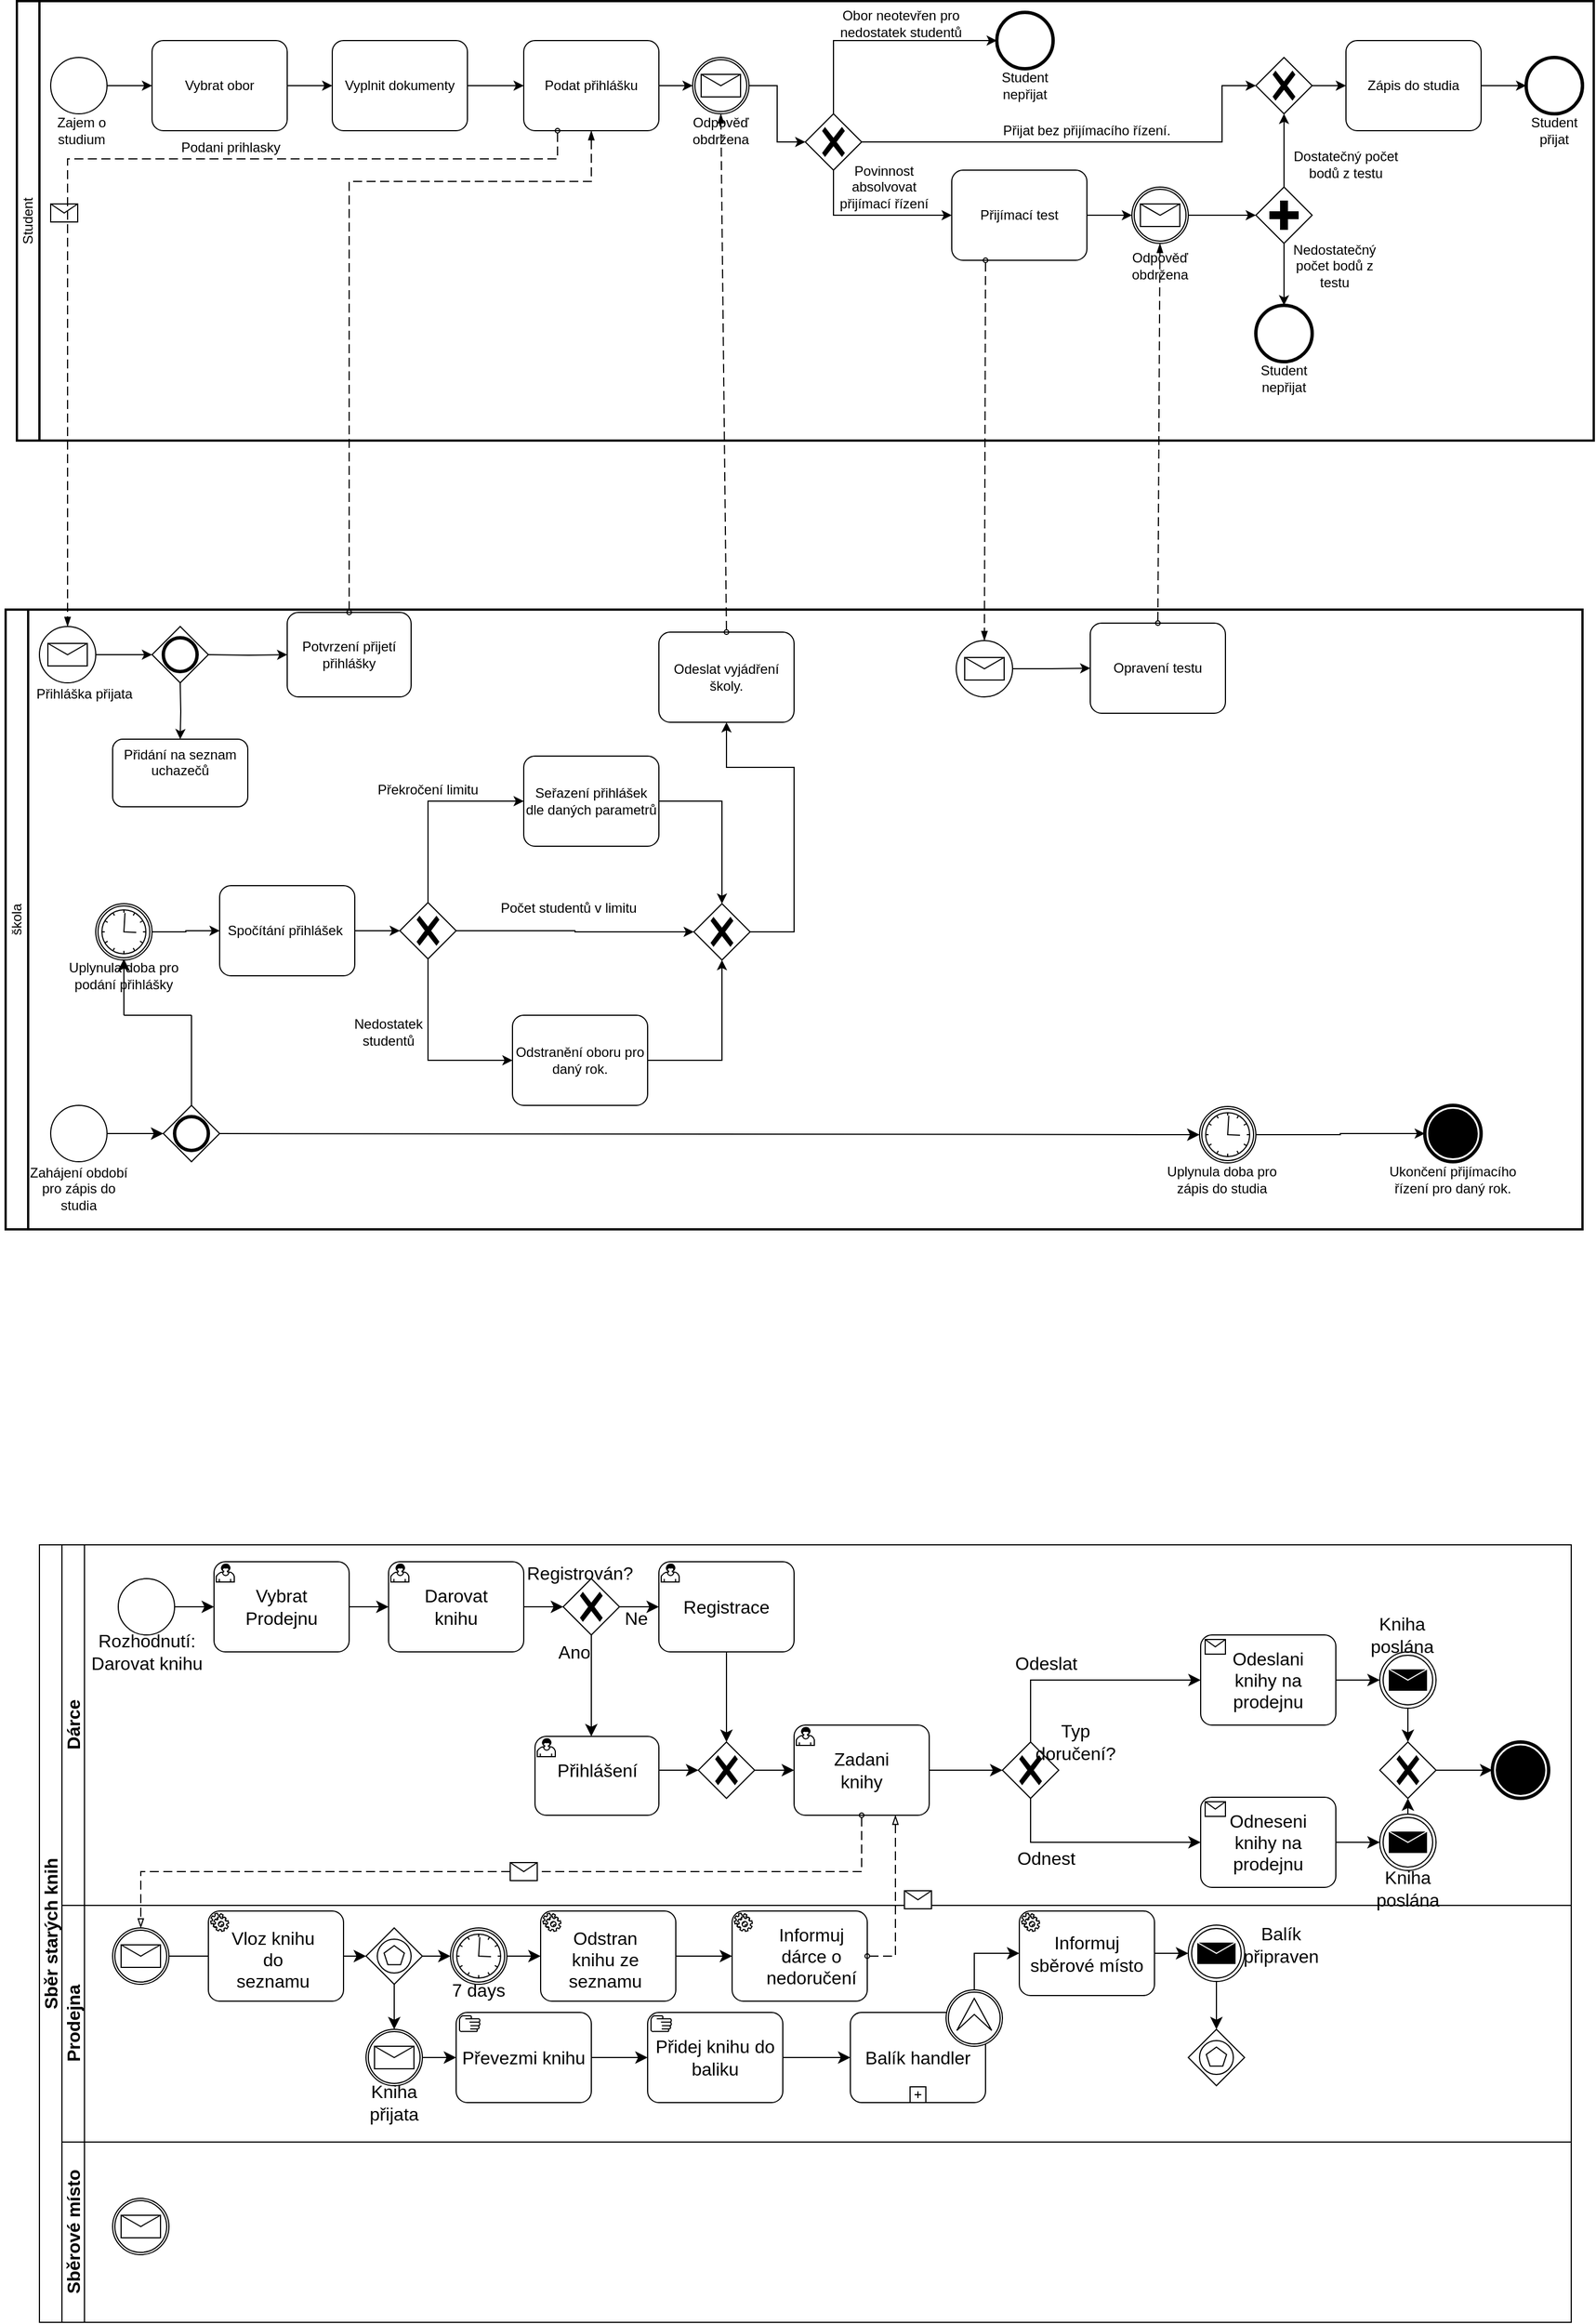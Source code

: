 <mxfile version="21.1.7" type="github">
  <diagram name="Stránka-1" id="GkniLpcTyyBhh2dXb4qm">
    <mxGraphModel dx="2068" dy="1026" grid="1" gridSize="10" guides="1" tooltips="1" connect="1" arrows="1" fold="1" page="1" pageScale="1" pageWidth="827" pageHeight="1169" math="0" shadow="0">
      <root>
        <mxCell id="0" />
        <mxCell id="1" parent="0" />
        <mxCell id="MccWKOCTFyIUFW1AII4p-27" value="Sběr starých knih" style="swimlane;html=1;childLayout=stackLayout;resizeParent=1;resizeParentMax=0;horizontal=0;startSize=20;horizontalStack=0;whiteSpace=wrap;fontSize=16;" vertex="1" parent="1">
          <mxGeometry x="210" y="1500" width="1360" height="690" as="geometry" />
        </mxCell>
        <mxCell id="MccWKOCTFyIUFW1AII4p-28" value="Dárce" style="swimlane;html=1;startSize=20;horizontal=0;fontSize=16;" vertex="1" parent="MccWKOCTFyIUFW1AII4p-27">
          <mxGeometry x="20" width="1340" height="320" as="geometry" />
        </mxCell>
        <mxCell id="MccWKOCTFyIUFW1AII4p-123" value="" style="points=[[0.25,0,0],[0.5,0,0],[0.75,0,0],[1,0.25,0],[1,0.5,0],[1,0.75,0],[0.75,1,0],[0.5,1,0],[0.25,1,0],[0,0.75,0],[0,0.5,0],[0,0.25,0]];shape=mxgraph.bpmn.task;whiteSpace=wrap;rectStyle=rounded;size=10;html=1;container=1;expand=0;collapsible=0;taskMarker=user;fontSize=16;" vertex="1" parent="MccWKOCTFyIUFW1AII4p-28">
          <mxGeometry x="650" y="160" width="120" height="80" as="geometry" />
        </mxCell>
        <mxCell id="MccWKOCTFyIUFW1AII4p-121" value="" style="points=[[0.25,0,0],[0.5,0,0],[0.75,0,0],[1,0.25,0],[1,0.5,0],[1,0.75,0],[0.75,1,0],[0.5,1,0],[0.25,1,0],[0,0.75,0],[0,0.5,0],[0,0.25,0]];shape=mxgraph.bpmn.task;whiteSpace=wrap;rectStyle=rounded;size=10;html=1;container=1;expand=0;collapsible=0;taskMarker=user;fontSize=16;" vertex="1" parent="MccWKOCTFyIUFW1AII4p-28">
          <mxGeometry x="420" y="170" width="110" height="70" as="geometry" />
        </mxCell>
        <mxCell id="MccWKOCTFyIUFW1AII4p-52" value="Přihlášení" style="text;strokeColor=none;fillColor=none;html=1;align=center;verticalAlign=middle;whiteSpace=wrap;rounded=0;fontSize=16;" vertex="1" parent="MccWKOCTFyIUFW1AII4p-121">
          <mxGeometry x="27.5" y="21.25" width="55" height="17.5" as="geometry" />
        </mxCell>
        <mxCell id="MccWKOCTFyIUFW1AII4p-120" value="" style="points=[[0.25,0,0],[0.5,0,0],[0.75,0,0],[1,0.25,0],[1,0.5,0],[1,0.75,0],[0.75,1,0],[0.5,1,0],[0.25,1,0],[0,0.75,0],[0,0.5,0],[0,0.25,0]];shape=mxgraph.bpmn.task;whiteSpace=wrap;rectStyle=rounded;size=10;html=1;container=1;expand=0;collapsible=0;taskMarker=user;fontSize=16;" vertex="1" parent="MccWKOCTFyIUFW1AII4p-28">
          <mxGeometry x="530" y="15" width="120" height="80" as="geometry" />
        </mxCell>
        <mxCell id="MccWKOCTFyIUFW1AII4p-118" value="" style="points=[[0.25,0,0],[0.5,0,0],[0.75,0,0],[1,0.25,0],[1,0.5,0],[1,0.75,0],[0.75,1,0],[0.5,1,0],[0.25,1,0],[0,0.75,0],[0,0.5,0],[0,0.25,0]];shape=mxgraph.bpmn.task;whiteSpace=wrap;rectStyle=rounded;size=10;html=1;container=1;expand=0;collapsible=0;taskMarker=user;fontSize=16;" vertex="1" parent="MccWKOCTFyIUFW1AII4p-28">
          <mxGeometry x="290" y="15" width="120" height="80" as="geometry" />
        </mxCell>
        <mxCell id="MccWKOCTFyIUFW1AII4p-119" style="edgeStyle=none;curved=1;rounded=0;orthogonalLoop=1;jettySize=auto;html=1;entryX=0;entryY=0.5;entryDx=0;entryDy=0;entryPerimeter=0;fontSize=12;startSize=8;endSize=8;" edge="1" parent="MccWKOCTFyIUFW1AII4p-28" source="MccWKOCTFyIUFW1AII4p-116" target="MccWKOCTFyIUFW1AII4p-118">
          <mxGeometry relative="1" as="geometry" />
        </mxCell>
        <mxCell id="MccWKOCTFyIUFW1AII4p-116" value="" style="points=[[0.25,0,0],[0.5,0,0],[0.75,0,0],[1,0.25,0],[1,0.5,0],[1,0.75,0],[0.75,1,0],[0.5,1,0],[0.25,1,0],[0,0.75,0],[0,0.5,0],[0,0.25,0]];shape=mxgraph.bpmn.task;whiteSpace=wrap;rectStyle=rounded;size=10;html=1;container=1;expand=0;collapsible=0;taskMarker=user;fontSize=16;" vertex="1" parent="MccWKOCTFyIUFW1AII4p-28">
          <mxGeometry x="135" y="15" width="120" height="80" as="geometry" />
        </mxCell>
        <mxCell id="MccWKOCTFyIUFW1AII4p-35" value="" style="edgeStyle=none;curved=1;rounded=0;orthogonalLoop=1;jettySize=auto;html=1;fontSize=12;startSize=8;endSize=8;" edge="1" parent="MccWKOCTFyIUFW1AII4p-28" source="MccWKOCTFyIUFW1AII4p-32">
          <mxGeometry relative="1" as="geometry">
            <mxPoint x="135" y="55" as="targetPoint" />
          </mxGeometry>
        </mxCell>
        <mxCell id="MccWKOCTFyIUFW1AII4p-32" value="" style="points=[[0.145,0.145,0],[0.5,0,0],[0.855,0.145,0],[1,0.5,0],[0.855,0.855,0],[0.5,1,0],[0.145,0.855,0],[0,0.5,0]];shape=mxgraph.bpmn.event;html=1;verticalLabelPosition=bottom;labelBackgroundColor=#ffffff;verticalAlign=top;align=center;perimeter=ellipsePerimeter;outlineConnect=0;aspect=fixed;outline=standard;symbol=general;fontSize=16;" vertex="1" parent="MccWKOCTFyIUFW1AII4p-28">
          <mxGeometry x="50" y="30" width="50" height="50" as="geometry" />
        </mxCell>
        <mxCell id="MccWKOCTFyIUFW1AII4p-33" value="Rozhodnutí:&lt;br&gt;Darovat knihu" style="text;html=1;align=center;verticalAlign=middle;resizable=0;points=[];autosize=1;strokeColor=none;fillColor=none;fontSize=16;" vertex="1" parent="MccWKOCTFyIUFW1AII4p-28">
          <mxGeometry x="15" y="70" width="120" height="50" as="geometry" />
        </mxCell>
        <mxCell id="MccWKOCTFyIUFW1AII4p-36" value="Vybrat Prodejnu" style="text;html=1;strokeColor=none;fillColor=none;align=center;verticalAlign=middle;whiteSpace=wrap;rounded=0;fontSize=16;" vertex="1" parent="MccWKOCTFyIUFW1AII4p-28">
          <mxGeometry x="165" y="40" width="60" height="30" as="geometry" />
        </mxCell>
        <mxCell id="MccWKOCTFyIUFW1AII4p-48" value="" style="edgeStyle=none;curved=1;rounded=0;orthogonalLoop=1;jettySize=auto;html=1;fontSize=12;startSize=8;endSize=8;" edge="1" parent="MccWKOCTFyIUFW1AII4p-28" source="MccWKOCTFyIUFW1AII4p-41">
          <mxGeometry relative="1" as="geometry">
            <mxPoint x="530" y="55" as="targetPoint" />
          </mxGeometry>
        </mxCell>
        <mxCell id="MccWKOCTFyIUFW1AII4p-51" value="" style="edgeStyle=none;curved=1;rounded=0;orthogonalLoop=1;jettySize=auto;html=1;fontSize=12;startSize=8;endSize=8;" edge="1" parent="MccWKOCTFyIUFW1AII4p-28" source="MccWKOCTFyIUFW1AII4p-41">
          <mxGeometry relative="1" as="geometry">
            <mxPoint x="470" y="170" as="targetPoint" />
          </mxGeometry>
        </mxCell>
        <mxCell id="MccWKOCTFyIUFW1AII4p-41" value="" style="points=[[0.25,0.25,0],[0.5,0,0],[0.75,0.25,0],[1,0.5,0],[0.75,0.75,0],[0.5,1,0],[0.25,0.75,0],[0,0.5,0]];shape=mxgraph.bpmn.gateway2;html=1;verticalLabelPosition=bottom;labelBackgroundColor=#ffffff;verticalAlign=top;align=center;perimeter=rhombusPerimeter;outlineConnect=0;outline=none;symbol=none;gwType=exclusive;fontSize=16;" vertex="1" parent="MccWKOCTFyIUFW1AII4p-28">
          <mxGeometry x="445" y="30" width="50" height="50" as="geometry" />
        </mxCell>
        <mxCell id="MccWKOCTFyIUFW1AII4p-59" style="edgeStyle=none;curved=1;rounded=0;orthogonalLoop=1;jettySize=auto;html=1;entryX=0.5;entryY=0;entryDx=0;entryDy=0;entryPerimeter=0;fontSize=12;startSize=8;endSize=8;exitX=0.5;exitY=1;exitDx=0;exitDy=0;exitPerimeter=0;" edge="1" parent="MccWKOCTFyIUFW1AII4p-28" source="MccWKOCTFyIUFW1AII4p-120" target="MccWKOCTFyIUFW1AII4p-57">
          <mxGeometry relative="1" as="geometry">
            <mxPoint x="580" y="110" as="sourcePoint" />
          </mxGeometry>
        </mxCell>
        <mxCell id="MccWKOCTFyIUFW1AII4p-49" value="Registrace" style="text;strokeColor=none;fillColor=none;html=1;align=center;verticalAlign=middle;whiteSpace=wrap;rounded=0;fontSize=16;" vertex="1" parent="MccWKOCTFyIUFW1AII4p-28">
          <mxGeometry x="560" y="40" width="60" height="30" as="geometry" />
        </mxCell>
        <mxCell id="MccWKOCTFyIUFW1AII4p-58" style="edgeStyle=none;curved=1;rounded=0;orthogonalLoop=1;jettySize=auto;html=1;entryX=0;entryY=0.5;entryDx=0;entryDy=0;entryPerimeter=0;fontSize=12;startSize=8;endSize=8;" edge="1" parent="MccWKOCTFyIUFW1AII4p-28" target="MccWKOCTFyIUFW1AII4p-57">
          <mxGeometry relative="1" as="geometry">
            <mxPoint x="530" y="200" as="sourcePoint" />
          </mxGeometry>
        </mxCell>
        <mxCell id="MccWKOCTFyIUFW1AII4p-56" style="edgeStyle=none;curved=1;rounded=0;orthogonalLoop=1;jettySize=auto;html=1;entryX=0;entryY=0.5;entryDx=0;entryDy=0;entryPerimeter=0;fontSize=12;startSize=8;endSize=8;" edge="1" parent="MccWKOCTFyIUFW1AII4p-28" target="MccWKOCTFyIUFW1AII4p-41">
          <mxGeometry relative="1" as="geometry">
            <mxPoint x="410" y="55" as="sourcePoint" />
          </mxGeometry>
        </mxCell>
        <mxCell id="MccWKOCTFyIUFW1AII4p-55" value="Darovat knihu" style="text;strokeColor=none;fillColor=none;html=1;align=center;verticalAlign=middle;whiteSpace=wrap;rounded=0;fontSize=16;" vertex="1" parent="MccWKOCTFyIUFW1AII4p-28">
          <mxGeometry x="320" y="40" width="60" height="30" as="geometry" />
        </mxCell>
        <mxCell id="MccWKOCTFyIUFW1AII4p-63" value="" style="edgeStyle=none;curved=1;rounded=0;orthogonalLoop=1;jettySize=auto;html=1;fontSize=12;startSize=8;endSize=8;entryX=0;entryY=0.5;entryDx=0;entryDy=0;entryPerimeter=0;" edge="1" parent="MccWKOCTFyIUFW1AII4p-28" source="MccWKOCTFyIUFW1AII4p-57">
          <mxGeometry relative="1" as="geometry">
            <mxPoint x="650" y="200" as="targetPoint" />
          </mxGeometry>
        </mxCell>
        <mxCell id="MccWKOCTFyIUFW1AII4p-57" value="" style="points=[[0.25,0.25,0],[0.5,0,0],[0.75,0.25,0],[1,0.5,0],[0.75,0.75,0],[0.5,1,0],[0.25,0.75,0],[0,0.5,0]];shape=mxgraph.bpmn.gateway2;html=1;verticalLabelPosition=bottom;labelBackgroundColor=#ffffff;verticalAlign=top;align=center;perimeter=rhombusPerimeter;outlineConnect=0;outline=none;symbol=none;gwType=exclusive;fontSize=16;" vertex="1" parent="MccWKOCTFyIUFW1AII4p-28">
          <mxGeometry x="565" y="175" width="50" height="50" as="geometry" />
        </mxCell>
        <mxCell id="MccWKOCTFyIUFW1AII4p-67" value="" style="edgeStyle=none;curved=1;rounded=0;orthogonalLoop=1;jettySize=auto;html=1;fontSize=12;startSize=8;endSize=8;entryX=0;entryY=0.5;entryDx=0;entryDy=0;entryPerimeter=0;exitX=1;exitY=0.5;exitDx=0;exitDy=0;exitPerimeter=0;" edge="1" parent="MccWKOCTFyIUFW1AII4p-28" target="MccWKOCTFyIUFW1AII4p-124">
          <mxGeometry relative="1" as="geometry">
            <mxPoint x="770" y="200" as="sourcePoint" />
            <mxPoint x="833" y="200" as="targetPoint" />
          </mxGeometry>
        </mxCell>
        <mxCell id="MccWKOCTFyIUFW1AII4p-64" value="Zadani knihy&lt;br&gt;" style="text;strokeColor=none;fillColor=none;html=1;align=center;verticalAlign=middle;whiteSpace=wrap;rounded=0;fontSize=16;" vertex="1" parent="MccWKOCTFyIUFW1AII4p-28">
          <mxGeometry x="680" y="185" width="60" height="30" as="geometry" />
        </mxCell>
        <mxCell id="MccWKOCTFyIUFW1AII4p-70" value="" style="points=[[0.145,0.145,0],[0.5,0,0],[0.855,0.145,0],[1,0.5,0],[0.855,0.855,0],[0.5,1,0],[0.145,0.855,0],[0,0.5,0]];shape=mxgraph.bpmn.event;html=1;verticalLabelPosition=bottom;labelBackgroundColor=#ffffff;verticalAlign=top;align=center;perimeter=ellipsePerimeter;outlineConnect=0;aspect=fixed;outline=end;symbol=terminate;fontSize=16;" vertex="1" parent="MccWKOCTFyIUFW1AII4p-28">
          <mxGeometry x="1270" y="175" width="50" height="50" as="geometry" />
        </mxCell>
        <mxCell id="MccWKOCTFyIUFW1AII4p-176" style="edgeStyle=elbowEdgeStyle;rounded=0;orthogonalLoop=1;jettySize=auto;html=1;entryX=0;entryY=0.5;entryDx=0;entryDy=0;entryPerimeter=0;fontSize=12;startSize=8;endSize=8;exitX=0.5;exitY=0;exitDx=0;exitDy=0;exitPerimeter=0;" edge="1" parent="MccWKOCTFyIUFW1AII4p-28" source="MccWKOCTFyIUFW1AII4p-124">
          <mxGeometry relative="1" as="geometry">
            <mxPoint x="1011" y="120" as="targetPoint" />
            <Array as="points">
              <mxPoint x="860" y="150" />
            </Array>
          </mxGeometry>
        </mxCell>
        <mxCell id="MccWKOCTFyIUFW1AII4p-124" value="" style="points=[[0.25,0.25,0],[0.5,0,0],[0.75,0.25,0],[1,0.5,0],[0.75,0.75,0],[0.5,1,0],[0.25,0.75,0],[0,0.5,0]];shape=mxgraph.bpmn.gateway2;html=1;verticalLabelPosition=bottom;labelBackgroundColor=#ffffff;verticalAlign=top;align=center;perimeter=rhombusPerimeter;outlineConnect=0;outline=none;symbol=none;gwType=exclusive;fontSize=16;" vertex="1" parent="MccWKOCTFyIUFW1AII4p-28">
          <mxGeometry x="835" y="175" width="50" height="50" as="geometry" />
        </mxCell>
        <mxCell id="MccWKOCTFyIUFW1AII4p-180" style="edgeStyle=none;curved=1;rounded=0;orthogonalLoop=1;jettySize=auto;html=1;exitX=1;exitY=0.5;exitDx=0;exitDy=0;exitPerimeter=0;entryX=0;entryY=0.5;entryDx=0;entryDy=0;entryPerimeter=0;fontSize=12;startSize=8;endSize=8;" edge="1" parent="MccWKOCTFyIUFW1AII4p-28" source="MccWKOCTFyIUFW1AII4p-177" target="MccWKOCTFyIUFW1AII4p-70">
          <mxGeometry relative="1" as="geometry" />
        </mxCell>
        <mxCell id="MccWKOCTFyIUFW1AII4p-177" value="" style="points=[[0.25,0.25,0],[0.5,0,0],[0.75,0.25,0],[1,0.5,0],[0.75,0.75,0],[0.5,1,0],[0.25,0.75,0],[0,0.5,0]];shape=mxgraph.bpmn.gateway2;html=1;verticalLabelPosition=bottom;labelBackgroundColor=#ffffff;verticalAlign=top;align=center;perimeter=rhombusPerimeter;outlineConnect=0;outline=none;symbol=none;gwType=exclusive;fontSize=16;" vertex="1" parent="MccWKOCTFyIUFW1AII4p-28">
          <mxGeometry x="1170" y="175" width="50" height="50" as="geometry" />
        </mxCell>
        <mxCell id="MccWKOCTFyIUFW1AII4p-256" style="edgeStyle=none;curved=1;rounded=0;orthogonalLoop=1;jettySize=auto;html=1;exitX=1;exitY=0.5;exitDx=0;exitDy=0;exitPerimeter=0;entryX=0;entryY=0.5;entryDx=0;entryDy=0;entryPerimeter=0;fontSize=12;startSize=8;endSize=8;" edge="1" parent="MccWKOCTFyIUFW1AII4p-28" source="MccWKOCTFyIUFW1AII4p-183" target="MccWKOCTFyIUFW1AII4p-255">
          <mxGeometry relative="1" as="geometry" />
        </mxCell>
        <mxCell id="MccWKOCTFyIUFW1AII4p-183" value="" style="points=[[0.25,0,0],[0.5,0,0],[0.75,0,0],[1,0.25,0],[1,0.5,0],[1,0.75,0],[0.75,1,0],[0.5,1,0],[0.25,1,0],[0,0.75,0],[0,0.5,0],[0,0.25,0]];shape=mxgraph.bpmn.task;whiteSpace=wrap;rectStyle=rounded;size=10;html=1;container=1;expand=0;collapsible=0;taskMarker=receive;fontSize=16;" vertex="1" parent="MccWKOCTFyIUFW1AII4p-28">
          <mxGeometry x="1011" y="80" width="120" height="80" as="geometry" />
        </mxCell>
        <mxCell id="MccWKOCTFyIUFW1AII4p-175" value="Odeslani knihy na prodejnu" style="text;strokeColor=none;fillColor=none;html=1;align=center;verticalAlign=middle;whiteSpace=wrap;rounded=0;fontSize=16;" vertex="1" parent="MccWKOCTFyIUFW1AII4p-183">
          <mxGeometry x="30" y="21.25" width="60" height="37.5" as="geometry" />
        </mxCell>
        <mxCell id="MccWKOCTFyIUFW1AII4p-187" value="Odeslat" style="text;strokeColor=none;fillColor=none;html=1;align=center;verticalAlign=middle;whiteSpace=wrap;rounded=0;fontSize=16;" vertex="1" parent="MccWKOCTFyIUFW1AII4p-28">
          <mxGeometry x="844" y="90" width="60" height="30" as="geometry" />
        </mxCell>
        <mxCell id="MccWKOCTFyIUFW1AII4p-250" value="Typ doručení?" style="text;strokeColor=none;fillColor=none;html=1;align=center;verticalAlign=middle;whiteSpace=wrap;rounded=0;fontSize=16;" vertex="1" parent="MccWKOCTFyIUFW1AII4p-28">
          <mxGeometry x="870" y="160" width="60" height="30" as="geometry" />
        </mxCell>
        <mxCell id="MccWKOCTFyIUFW1AII4p-252" value="Registrován?" style="text;strokeColor=none;fillColor=none;html=1;align=center;verticalAlign=middle;whiteSpace=wrap;rounded=0;fontSize=16;" vertex="1" parent="MccWKOCTFyIUFW1AII4p-28">
          <mxGeometry x="430" y="10" width="60" height="30" as="geometry" />
        </mxCell>
        <mxCell id="MccWKOCTFyIUFW1AII4p-253" value="Ne" style="text;strokeColor=none;fillColor=none;html=1;align=center;verticalAlign=middle;whiteSpace=wrap;rounded=0;fontSize=16;" vertex="1" parent="MccWKOCTFyIUFW1AII4p-28">
          <mxGeometry x="480" y="50" width="60" height="30" as="geometry" />
        </mxCell>
        <mxCell id="MccWKOCTFyIUFW1AII4p-254" value="Ano" style="text;strokeColor=none;fillColor=none;html=1;align=center;verticalAlign=middle;whiteSpace=wrap;rounded=0;fontSize=16;" vertex="1" parent="MccWKOCTFyIUFW1AII4p-28">
          <mxGeometry x="425" y="80" width="60" height="30" as="geometry" />
        </mxCell>
        <mxCell id="MccWKOCTFyIUFW1AII4p-257" style="edgeStyle=none;curved=1;rounded=0;orthogonalLoop=1;jettySize=auto;html=1;exitX=0.5;exitY=1;exitDx=0;exitDy=0;exitPerimeter=0;entryX=0.5;entryY=0;entryDx=0;entryDy=0;entryPerimeter=0;fontSize=12;startSize=8;endSize=8;" edge="1" parent="MccWKOCTFyIUFW1AII4p-28" source="MccWKOCTFyIUFW1AII4p-255" target="MccWKOCTFyIUFW1AII4p-177">
          <mxGeometry relative="1" as="geometry" />
        </mxCell>
        <mxCell id="MccWKOCTFyIUFW1AII4p-255" value="" style="points=[[0.145,0.145,0],[0.5,0,0],[0.855,0.145,0],[1,0.5,0],[0.855,0.855,0],[0.5,1,0],[0.145,0.855,0],[0,0.5,0]];shape=mxgraph.bpmn.event;html=1;verticalLabelPosition=bottom;labelBackgroundColor=#ffffff;verticalAlign=top;align=center;perimeter=ellipsePerimeter;outlineConnect=0;aspect=fixed;outline=throwing;symbol=message;fontSize=16;" vertex="1" parent="MccWKOCTFyIUFW1AII4p-28">
          <mxGeometry x="1170" y="95" width="50" height="50" as="geometry" />
        </mxCell>
        <mxCell id="MccWKOCTFyIUFW1AII4p-260" style="edgeStyle=none;curved=1;rounded=0;orthogonalLoop=1;jettySize=auto;html=1;exitX=0.5;exitY=0;exitDx=0;exitDy=0;exitPerimeter=0;entryX=0.5;entryY=1;entryDx=0;entryDy=0;entryPerimeter=0;fontSize=12;startSize=8;endSize=8;" edge="1" parent="MccWKOCTFyIUFW1AII4p-28" source="MccWKOCTFyIUFW1AII4p-258" target="MccWKOCTFyIUFW1AII4p-177">
          <mxGeometry relative="1" as="geometry" />
        </mxCell>
        <mxCell id="MccWKOCTFyIUFW1AII4p-258" value="" style="points=[[0.145,0.145,0],[0.5,0,0],[0.855,0.145,0],[1,0.5,0],[0.855,0.855,0],[0.5,1,0],[0.145,0.855,0],[0,0.5,0]];shape=mxgraph.bpmn.event;html=1;verticalLabelPosition=bottom;labelBackgroundColor=#ffffff;verticalAlign=top;align=center;perimeter=ellipsePerimeter;outlineConnect=0;aspect=fixed;outline=throwing;symbol=message;fontSize=16;" vertex="1" parent="MccWKOCTFyIUFW1AII4p-28">
          <mxGeometry x="1170" y="239" width="50" height="50" as="geometry" />
        </mxCell>
        <mxCell id="MccWKOCTFyIUFW1AII4p-125" style="edgeStyle=elbowEdgeStyle;rounded=0;orthogonalLoop=1;jettySize=auto;html=1;entryX=0;entryY=0.5;entryDx=0;entryDy=0;entryPerimeter=0;fontSize=12;startSize=8;endSize=8;elbow=vertical;exitX=0.5;exitY=1;exitDx=0;exitDy=0;exitPerimeter=0;" edge="1" parent="MccWKOCTFyIUFW1AII4p-28" source="MccWKOCTFyIUFW1AII4p-124">
          <mxGeometry relative="1" as="geometry">
            <mxPoint x="860" y="249" as="sourcePoint" />
            <mxPoint x="1011" y="264" as="targetPoint" />
            <Array as="points">
              <mxPoint x="930" y="264" />
            </Array>
          </mxGeometry>
        </mxCell>
        <mxCell id="MccWKOCTFyIUFW1AII4p-259" style="edgeStyle=none;curved=1;rounded=0;orthogonalLoop=1;jettySize=auto;html=1;exitX=1;exitY=0.5;exitDx=0;exitDy=0;exitPerimeter=0;entryX=0;entryY=0.5;entryDx=0;entryDy=0;entryPerimeter=0;fontSize=12;startSize=8;endSize=8;" edge="1" parent="MccWKOCTFyIUFW1AII4p-28" source="MccWKOCTFyIUFW1AII4p-184" target="MccWKOCTFyIUFW1AII4p-258">
          <mxGeometry relative="1" as="geometry" />
        </mxCell>
        <mxCell id="MccWKOCTFyIUFW1AII4p-184" value="" style="points=[[0.25,0,0],[0.5,0,0],[0.75,0,0],[1,0.25,0],[1,0.5,0],[1,0.75,0],[0.75,1,0],[0.5,1,0],[0.25,1,0],[0,0.75,0],[0,0.5,0],[0,0.25,0]];shape=mxgraph.bpmn.task;whiteSpace=wrap;rectStyle=rounded;size=10;html=1;container=1;expand=0;collapsible=0;taskMarker=receive;fontSize=16;" vertex="1" parent="MccWKOCTFyIUFW1AII4p-28">
          <mxGeometry x="1011" y="224" width="120" height="80" as="geometry" />
        </mxCell>
        <mxCell id="MccWKOCTFyIUFW1AII4p-68" value="Odneseni knihy na prodejnu" style="text;strokeColor=none;fillColor=none;html=1;align=center;verticalAlign=middle;whiteSpace=wrap;rounded=0;fontSize=16;" vertex="1" parent="MccWKOCTFyIUFW1AII4p-184">
          <mxGeometry x="30" y="22.5" width="60" height="35" as="geometry" />
        </mxCell>
        <mxCell id="MccWKOCTFyIUFW1AII4p-249" value="Odnest" style="text;strokeColor=none;fillColor=none;html=1;align=center;verticalAlign=middle;whiteSpace=wrap;rounded=0;fontSize=16;" vertex="1" parent="MccWKOCTFyIUFW1AII4p-28">
          <mxGeometry x="844" y="263" width="60" height="30" as="geometry" />
        </mxCell>
        <mxCell id="MccWKOCTFyIUFW1AII4p-261" value="Kniha poslána" style="text;strokeColor=none;fillColor=none;html=1;align=center;verticalAlign=middle;whiteSpace=wrap;rounded=0;fontSize=16;" vertex="1" parent="MccWKOCTFyIUFW1AII4p-28">
          <mxGeometry x="1160" y="65" width="60" height="30" as="geometry" />
        </mxCell>
        <mxCell id="MccWKOCTFyIUFW1AII4p-334" value="Kniha poslána" style="text;strokeColor=none;fillColor=none;html=1;align=center;verticalAlign=middle;whiteSpace=wrap;rounded=0;fontSize=16;" vertex="1" parent="MccWKOCTFyIUFW1AII4p-28">
          <mxGeometry x="1165" y="290" width="60" height="30" as="geometry" />
        </mxCell>
        <mxCell id="MccWKOCTFyIUFW1AII4p-29" value="Prodejna" style="swimlane;html=1;startSize=20;horizontal=0;fontSize=16;" vertex="1" parent="MccWKOCTFyIUFW1AII4p-27">
          <mxGeometry x="20" y="320" width="1340" height="210" as="geometry" />
        </mxCell>
        <mxCell id="MccWKOCTFyIUFW1AII4p-85" value="" style="edgeStyle=none;curved=1;rounded=0;orthogonalLoop=1;jettySize=auto;html=1;fontSize=12;startSize=8;endSize=8;" edge="1" parent="MccWKOCTFyIUFW1AII4p-29" source="MccWKOCTFyIUFW1AII4p-72">
          <mxGeometry relative="1" as="geometry">
            <mxPoint x="200" y="45" as="targetPoint" />
          </mxGeometry>
        </mxCell>
        <mxCell id="MccWKOCTFyIUFW1AII4p-72" value="" style="points=[[0.145,0.145,0],[0.5,0,0],[0.855,0.145,0],[1,0.5,0],[0.855,0.855,0],[0.5,1,0],[0.145,0.855,0],[0,0.5,0]];shape=mxgraph.bpmn.event;html=1;verticalLabelPosition=bottom;labelBackgroundColor=#ffffff;verticalAlign=top;align=center;perimeter=ellipsePerimeter;outlineConnect=0;aspect=fixed;outline=catching;symbol=message;fontSize=16;" vertex="1" parent="MccWKOCTFyIUFW1AII4p-29">
          <mxGeometry x="45" y="20" width="50" height="50" as="geometry" />
        </mxCell>
        <mxCell id="MccWKOCTFyIUFW1AII4p-95" style="edgeStyle=none;curved=1;rounded=0;orthogonalLoop=1;jettySize=auto;html=1;entryX=0;entryY=0.5;entryDx=0;entryDy=0;entryPerimeter=0;fontSize=12;startSize=8;endSize=8;" edge="1" parent="MccWKOCTFyIUFW1AII4p-29" source="MccWKOCTFyIUFW1AII4p-90" target="MccWKOCTFyIUFW1AII4p-94">
          <mxGeometry relative="1" as="geometry" />
        </mxCell>
        <mxCell id="MccWKOCTFyIUFW1AII4p-90" value="" style="points=[[0.25,0,0],[0.5,0,0],[0.75,0,0],[1,0.25,0],[1,0.5,0],[1,0.75,0],[0.75,1,0],[0.5,1,0],[0.25,1,0],[0,0.75,0],[0,0.5,0],[0,0.25,0]];shape=mxgraph.bpmn.task;whiteSpace=wrap;rectStyle=rounded;size=10;html=1;container=1;expand=0;collapsible=0;taskMarker=service;fontSize=16;" vertex="1" parent="MccWKOCTFyIUFW1AII4p-29">
          <mxGeometry x="130" y="5" width="120" height="80" as="geometry" />
        </mxCell>
        <mxCell id="MccWKOCTFyIUFW1AII4p-91" value="Vloz knihu do seznamu" style="text;strokeColor=none;fillColor=none;html=1;align=center;verticalAlign=middle;whiteSpace=wrap;rounded=0;fontSize=16;" vertex="1" parent="MccWKOCTFyIUFW1AII4p-90">
          <mxGeometry x="15" y="30" width="85" height="25" as="geometry" />
        </mxCell>
        <mxCell id="MccWKOCTFyIUFW1AII4p-97" style="edgeStyle=none;curved=1;rounded=0;orthogonalLoop=1;jettySize=auto;html=1;exitX=1;exitY=0.5;exitDx=0;exitDy=0;exitPerimeter=0;entryX=0;entryY=0.5;entryDx=0;entryDy=0;entryPerimeter=0;fontSize=12;startSize=8;endSize=8;" edge="1" parent="MccWKOCTFyIUFW1AII4p-29" source="MccWKOCTFyIUFW1AII4p-94" target="MccWKOCTFyIUFW1AII4p-96">
          <mxGeometry relative="1" as="geometry" />
        </mxCell>
        <mxCell id="MccWKOCTFyIUFW1AII4p-126" style="edgeStyle=none;curved=1;rounded=0;orthogonalLoop=1;jettySize=auto;html=1;exitX=0.5;exitY=1;exitDx=0;exitDy=0;exitPerimeter=0;entryX=0.5;entryY=0;entryDx=0;entryDy=0;entryPerimeter=0;fontSize=12;startSize=8;endSize=8;" edge="1" parent="MccWKOCTFyIUFW1AII4p-29" source="MccWKOCTFyIUFW1AII4p-94" target="MccWKOCTFyIUFW1AII4p-115">
          <mxGeometry relative="1" as="geometry" />
        </mxCell>
        <mxCell id="MccWKOCTFyIUFW1AII4p-94" value="" style="points=[[0.25,0.25,0],[0.5,0,0],[0.75,0.25,0],[1,0.5,0],[0.75,0.75,0],[0.5,1,0],[0.25,0.75,0],[0,0.5,0]];shape=mxgraph.bpmn.gateway2;html=1;verticalLabelPosition=bottom;labelBackgroundColor=#ffffff;verticalAlign=top;align=center;perimeter=rhombusPerimeter;outlineConnect=0;outline=standard;symbol=multiple;fontSize=16;" vertex="1" parent="MccWKOCTFyIUFW1AII4p-29">
          <mxGeometry x="270" y="20" width="50" height="50" as="geometry" />
        </mxCell>
        <mxCell id="MccWKOCTFyIUFW1AII4p-102" value="" style="edgeStyle=none;curved=1;rounded=0;orthogonalLoop=1;jettySize=auto;html=1;fontSize=12;startSize=8;endSize=8;entryX=0;entryY=0.5;entryDx=0;entryDy=0;entryPerimeter=0;" edge="1" parent="MccWKOCTFyIUFW1AII4p-29" source="MccWKOCTFyIUFW1AII4p-96" target="MccWKOCTFyIUFW1AII4p-103">
          <mxGeometry relative="1" as="geometry">
            <mxPoint x="610" y="-55" as="targetPoint" />
          </mxGeometry>
        </mxCell>
        <mxCell id="MccWKOCTFyIUFW1AII4p-96" value="" style="points=[[0.145,0.145,0],[0.5,0,0],[0.855,0.145,0],[1,0.5,0],[0.855,0.855,0],[0.5,1,0],[0.145,0.855,0],[0,0.5,0]];shape=mxgraph.bpmn.event;html=1;verticalLabelPosition=bottom;labelBackgroundColor=#ffffff;verticalAlign=top;align=center;perimeter=ellipsePerimeter;outlineConnect=0;aspect=fixed;outline=catching;symbol=timer;fontSize=16;" vertex="1" parent="MccWKOCTFyIUFW1AII4p-29">
          <mxGeometry x="345" y="20" width="50" height="50" as="geometry" />
        </mxCell>
        <mxCell id="MccWKOCTFyIUFW1AII4p-98" value="7 days" style="text;strokeColor=none;fillColor=none;html=1;align=center;verticalAlign=middle;whiteSpace=wrap;rounded=0;fontSize=16;" vertex="1" parent="MccWKOCTFyIUFW1AII4p-29">
          <mxGeometry x="340" y="60" width="60" height="30" as="geometry" />
        </mxCell>
        <mxCell id="MccWKOCTFyIUFW1AII4p-107" value="" style="edgeStyle=none;curved=1;rounded=0;orthogonalLoop=1;jettySize=auto;html=1;fontSize=12;startSize=8;endSize=8;entryX=0;entryY=0.5;entryDx=0;entryDy=0;entryPerimeter=0;" edge="1" parent="MccWKOCTFyIUFW1AII4p-29" source="MccWKOCTFyIUFW1AII4p-103" target="MccWKOCTFyIUFW1AII4p-108">
          <mxGeometry relative="1" as="geometry">
            <mxPoint x="795" y="-55" as="targetPoint" />
          </mxGeometry>
        </mxCell>
        <mxCell id="MccWKOCTFyIUFW1AII4p-103" value="" style="points=[[0.25,0,0],[0.5,0,0],[0.75,0,0],[1,0.25,0],[1,0.5,0],[1,0.75,0],[0.75,1,0],[0.5,1,0],[0.25,1,0],[0,0.75,0],[0,0.5,0],[0,0.25,0]];shape=mxgraph.bpmn.task;whiteSpace=wrap;rectStyle=rounded;size=10;html=1;container=1;expand=0;collapsible=0;taskMarker=service;fontSize=16;" vertex="1" parent="MccWKOCTFyIUFW1AII4p-29">
          <mxGeometry x="425" y="5" width="120" height="80" as="geometry" />
        </mxCell>
        <mxCell id="MccWKOCTFyIUFW1AII4p-104" value="Odstran knihu ze seznamu" style="text;strokeColor=none;fillColor=none;html=1;align=center;verticalAlign=middle;whiteSpace=wrap;rounded=0;fontSize=16;" vertex="1" parent="MccWKOCTFyIUFW1AII4p-103">
          <mxGeometry x="15" y="30" width="85" height="25" as="geometry" />
        </mxCell>
        <mxCell id="MccWKOCTFyIUFW1AII4p-108" value="" style="points=[[0.25,0,0],[0.5,0,0],[0.75,0,0],[1,0.25,0],[1,0.5,0],[1,0.75,0],[0.75,1,0],[0.5,1,0],[0.25,1,0],[0,0.75,0],[0,0.5,0],[0,0.25,0]];shape=mxgraph.bpmn.task;whiteSpace=wrap;rectStyle=rounded;size=10;html=1;container=1;expand=0;collapsible=0;taskMarker=service;fontSize=16;" vertex="1" parent="MccWKOCTFyIUFW1AII4p-29">
          <mxGeometry x="595" y="5" width="120" height="80" as="geometry" />
        </mxCell>
        <mxCell id="MccWKOCTFyIUFW1AII4p-109" value="Informuj dárce o nedoručení" style="text;strokeColor=none;fillColor=none;html=1;align=center;verticalAlign=middle;whiteSpace=wrap;rounded=0;fontSize=16;" vertex="1" parent="MccWKOCTFyIUFW1AII4p-108">
          <mxGeometry x="27.5" y="27.5" width="85" height="25" as="geometry" />
        </mxCell>
        <mxCell id="MccWKOCTFyIUFW1AII4p-337" style="edgeStyle=none;curved=1;rounded=0;orthogonalLoop=1;jettySize=auto;html=1;exitX=1;exitY=0.5;exitDx=0;exitDy=0;exitPerimeter=0;entryX=0;entryY=0.5;entryDx=0;entryDy=0;entryPerimeter=0;fontSize=12;startSize=8;endSize=8;" edge="1" parent="MccWKOCTFyIUFW1AII4p-29" source="MccWKOCTFyIUFW1AII4p-115" target="MccWKOCTFyIUFW1AII4p-336">
          <mxGeometry relative="1" as="geometry" />
        </mxCell>
        <mxCell id="MccWKOCTFyIUFW1AII4p-115" value="" style="points=[[0.145,0.145,0],[0.5,0,0],[0.855,0.145,0],[1,0.5,0],[0.855,0.855,0],[0.5,1,0],[0.145,0.855,0],[0,0.5,0]];shape=mxgraph.bpmn.event;html=1;verticalLabelPosition=bottom;labelBackgroundColor=#ffffff;verticalAlign=top;align=center;perimeter=ellipsePerimeter;outlineConnect=0;aspect=fixed;outline=catching;symbol=message;fontSize=16;" vertex="1" parent="MccWKOCTFyIUFW1AII4p-29">
          <mxGeometry x="270" y="110" width="50" height="50" as="geometry" />
        </mxCell>
        <mxCell id="MccWKOCTFyIUFW1AII4p-335" value="Kniha přijata" style="text;strokeColor=none;fillColor=none;html=1;align=center;verticalAlign=middle;whiteSpace=wrap;rounded=0;fontSize=16;" vertex="1" parent="MccWKOCTFyIUFW1AII4p-29">
          <mxGeometry x="265" y="160" width="60" height="30" as="geometry" />
        </mxCell>
        <mxCell id="MccWKOCTFyIUFW1AII4p-341" style="edgeStyle=none;curved=1;rounded=0;orthogonalLoop=1;jettySize=auto;html=1;exitX=1;exitY=0.5;exitDx=0;exitDy=0;exitPerimeter=0;entryX=0;entryY=0.5;entryDx=0;entryDy=0;entryPerimeter=0;fontSize=12;startSize=8;endSize=8;" edge="1" parent="MccWKOCTFyIUFW1AII4p-29" source="MccWKOCTFyIUFW1AII4p-336" target="MccWKOCTFyIUFW1AII4p-338">
          <mxGeometry relative="1" as="geometry" />
        </mxCell>
        <mxCell id="MccWKOCTFyIUFW1AII4p-336" value="Převezmi knihu" style="points=[[0.25,0,0],[0.5,0,0],[0.75,0,0],[1,0.25,0],[1,0.5,0],[1,0.75,0],[0.75,1,0],[0.5,1,0],[0.25,1,0],[0,0.75,0],[0,0.5,0],[0,0.25,0]];shape=mxgraph.bpmn.task;whiteSpace=wrap;rectStyle=rounded;size=10;html=1;container=1;expand=0;collapsible=0;taskMarker=manual;fontSize=16;" vertex="1" parent="MccWKOCTFyIUFW1AII4p-29">
          <mxGeometry x="350" y="95" width="120" height="80" as="geometry" />
        </mxCell>
        <mxCell id="MccWKOCTFyIUFW1AII4p-343" style="edgeStyle=none;curved=1;rounded=0;orthogonalLoop=1;jettySize=auto;html=1;exitX=1;exitY=0.5;exitDx=0;exitDy=0;exitPerimeter=0;entryX=0;entryY=0.5;entryDx=0;entryDy=0;entryPerimeter=0;fontSize=12;startSize=8;endSize=8;" edge="1" parent="MccWKOCTFyIUFW1AII4p-29" source="MccWKOCTFyIUFW1AII4p-338">
          <mxGeometry relative="1" as="geometry">
            <mxPoint x="700" y="135" as="targetPoint" />
          </mxGeometry>
        </mxCell>
        <mxCell id="MccWKOCTFyIUFW1AII4p-338" value="Přidej knihu do baliku" style="points=[[0.25,0,0],[0.5,0,0],[0.75,0,0],[1,0.25,0],[1,0.5,0],[1,0.75,0],[0.75,1,0],[0.5,1,0],[0.25,1,0],[0,0.75,0],[0,0.5,0],[0,0.25,0]];shape=mxgraph.bpmn.task;whiteSpace=wrap;rectStyle=rounded;size=10;html=1;container=1;expand=0;collapsible=0;taskMarker=manual;fontSize=16;" vertex="1" parent="MccWKOCTFyIUFW1AII4p-29">
          <mxGeometry x="520" y="95" width="120" height="80" as="geometry" />
        </mxCell>
        <mxCell id="MccWKOCTFyIUFW1AII4p-346" value="Balík handler" style="points=[[0.25,0,0],[0.5,0,0],[0.75,0,0],[1,0.25,0],[1,0.5,0],[1,0.75,0],[0.75,1,0],[0.5,1,0],[0.25,1,0],[0,0.75,0],[0,0.5,0],[0,0.25,0]];shape=mxgraph.bpmn.task;whiteSpace=wrap;rectStyle=rounded;size=10;html=1;container=1;expand=0;collapsible=0;taskMarker=abstract;isLoopSub=1;fontSize=16;" vertex="1" parent="MccWKOCTFyIUFW1AII4p-29">
          <mxGeometry x="700" y="95" width="120" height="80" as="geometry" />
        </mxCell>
        <mxCell id="MccWKOCTFyIUFW1AII4p-352" style="edgeStyle=none;curved=1;rounded=0;orthogonalLoop=1;jettySize=auto;html=1;exitX=1;exitY=0.5;exitDx=0;exitDy=0;exitPerimeter=0;entryX=0;entryY=0.5;entryDx=0;entryDy=0;entryPerimeter=0;fontSize=12;startSize=8;endSize=8;" edge="1" parent="MccWKOCTFyIUFW1AII4p-29" source="MccWKOCTFyIUFW1AII4p-348" target="MccWKOCTFyIUFW1AII4p-351">
          <mxGeometry relative="1" as="geometry" />
        </mxCell>
        <mxCell id="MccWKOCTFyIUFW1AII4p-348" value="Informuj sběrové místo" style="points=[[0.25,0,0],[0.5,0,0],[0.75,0,0],[1,0.25,0],[1,0.5,0],[1,0.75,0],[0.75,1,0],[0.5,1,0],[0.25,1,0],[0,0.75,0],[0,0.5,0],[0,0.25,0]];shape=mxgraph.bpmn.task;whiteSpace=wrap;rectStyle=rounded;size=10;html=1;container=1;expand=0;collapsible=0;taskMarker=service;fontSize=16;" vertex="1" parent="MccWKOCTFyIUFW1AII4p-29">
          <mxGeometry x="850" y="5" width="120" height="75" as="geometry" />
        </mxCell>
        <mxCell id="MccWKOCTFyIUFW1AII4p-349" style="edgeStyle=elbowEdgeStyle;rounded=0;orthogonalLoop=1;jettySize=auto;html=1;exitX=0.5;exitY=0;exitDx=0;exitDy=0;exitPerimeter=0;entryX=0;entryY=0.5;entryDx=0;entryDy=0;entryPerimeter=0;fontSize=12;startSize=8;endSize=8;" edge="1" parent="MccWKOCTFyIUFW1AII4p-29" source="MccWKOCTFyIUFW1AII4p-350" target="MccWKOCTFyIUFW1AII4p-348">
          <mxGeometry relative="1" as="geometry">
            <mxPoint x="834" y="100" as="sourcePoint" />
            <Array as="points">
              <mxPoint x="810" y="60" />
            </Array>
          </mxGeometry>
        </mxCell>
        <mxCell id="MccWKOCTFyIUFW1AII4p-350" value="" style="points=[[0.145,0.145,0],[0.5,0,0],[0.855,0.145,0],[1,0.5,0],[0.855,0.855,0],[0.5,1,0],[0.145,0.855,0],[0,0.5,0]];shape=mxgraph.bpmn.event;html=1;verticalLabelPosition=bottom;labelBackgroundColor=#ffffff;verticalAlign=top;align=center;perimeter=ellipsePerimeter;outlineConnect=0;aspect=fixed;outline=boundInt;symbol=escalation;fontSize=16;" vertex="1" parent="MccWKOCTFyIUFW1AII4p-29">
          <mxGeometry x="785" y="75" width="50" height="50" as="geometry" />
        </mxCell>
        <mxCell id="MccWKOCTFyIUFW1AII4p-357" style="edgeStyle=none;curved=1;rounded=0;orthogonalLoop=1;jettySize=auto;html=1;exitX=0.5;exitY=1;exitDx=0;exitDy=0;exitPerimeter=0;entryX=0.5;entryY=0;entryDx=0;entryDy=0;entryPerimeter=0;fontSize=12;startSize=8;endSize=8;" edge="1" parent="MccWKOCTFyIUFW1AII4p-29" source="MccWKOCTFyIUFW1AII4p-351" target="MccWKOCTFyIUFW1AII4p-355">
          <mxGeometry relative="1" as="geometry" />
        </mxCell>
        <mxCell id="MccWKOCTFyIUFW1AII4p-351" value="" style="points=[[0.145,0.145,0],[0.5,0,0],[0.855,0.145,0],[1,0.5,0],[0.855,0.855,0],[0.5,1,0],[0.145,0.855,0],[0,0.5,0]];shape=mxgraph.bpmn.event;html=1;verticalLabelPosition=bottom;labelBackgroundColor=#ffffff;verticalAlign=top;align=center;perimeter=ellipsePerimeter;outlineConnect=0;aspect=fixed;outline=throwing;symbol=message;fontSize=16;" vertex="1" parent="MccWKOCTFyIUFW1AII4p-29">
          <mxGeometry x="1000" y="17.5" width="50" height="50" as="geometry" />
        </mxCell>
        <mxCell id="MccWKOCTFyIUFW1AII4p-354" value="Balík připraven" style="text;strokeColor=none;fillColor=none;html=1;align=center;verticalAlign=middle;whiteSpace=wrap;rounded=0;fontSize=16;" vertex="1" parent="MccWKOCTFyIUFW1AII4p-29">
          <mxGeometry x="1050" y="20" width="65" height="30" as="geometry" />
        </mxCell>
        <mxCell id="MccWKOCTFyIUFW1AII4p-355" value="" style="points=[[0.25,0.25,0],[0.5,0,0],[0.75,0.25,0],[1,0.5,0],[0.75,0.75,0],[0.5,1,0],[0.25,0.75,0],[0,0.5,0]];shape=mxgraph.bpmn.gateway2;html=1;verticalLabelPosition=bottom;labelBackgroundColor=#ffffff;verticalAlign=top;align=center;perimeter=rhombusPerimeter;outlineConnect=0;outline=standard;symbol=multiple;fontSize=16;" vertex="1" parent="MccWKOCTFyIUFW1AII4p-29">
          <mxGeometry x="1000" y="110" width="50" height="50" as="geometry" />
        </mxCell>
        <mxCell id="MccWKOCTFyIUFW1AII4p-30" value="Sběrové místo" style="swimlane;html=1;startSize=20;horizontal=0;fontSize=16;" vertex="1" parent="MccWKOCTFyIUFW1AII4p-27">
          <mxGeometry x="20" y="530" width="1340" height="160" as="geometry" />
        </mxCell>
        <mxCell id="MccWKOCTFyIUFW1AII4p-353" value="" style="points=[[0.145,0.145,0],[0.5,0,0],[0.855,0.145,0],[1,0.5,0],[0.855,0.855,0],[0.5,1,0],[0.145,0.855,0],[0,0.5,0]];shape=mxgraph.bpmn.event;html=1;verticalLabelPosition=bottom;labelBackgroundColor=#ffffff;verticalAlign=top;align=center;perimeter=ellipsePerimeter;outlineConnect=0;aspect=fixed;outline=catching;symbol=message;fontSize=16;" vertex="1" parent="MccWKOCTFyIUFW1AII4p-30">
          <mxGeometry x="45" y="50" width="50" height="50" as="geometry" />
        </mxCell>
        <mxCell id="MccWKOCTFyIUFW1AII4p-73" value="" style="endArrow=blockThin;html=1;labelPosition=left;verticalLabelPosition=middle;align=right;verticalAlign=middle;dashed=1;dashPattern=8 4;endFill=0;startArrow=oval;startFill=0;endSize=6;startSize=4;rounded=0;fontSize=12;edgeStyle=elbowEdgeStyle;elbow=vertical;entryX=0.5;entryY=0;entryDx=0;entryDy=0;entryPerimeter=0;exitX=0.5;exitY=1;exitDx=0;exitDy=0;exitPerimeter=0;" edge="1" parent="MccWKOCTFyIUFW1AII4p-27" target="MccWKOCTFyIUFW1AII4p-72">
          <mxGeometry relative="1" as="geometry">
            <mxPoint x="730" y="240" as="sourcePoint" />
            <mxPoint x="570" y="300" as="targetPoint" />
          </mxGeometry>
        </mxCell>
        <mxCell id="MccWKOCTFyIUFW1AII4p-74" value="" style="shape=message;html=1;outlineConnect=0;labelPosition=left;verticalLabelPosition=middle;align=right;verticalAlign=middle;spacingRight=5;labelBackgroundColor=#ffffff;fontSize=16;" vertex="1" parent="MccWKOCTFyIUFW1AII4p-73">
          <mxGeometry width="24" height="16" relative="1" as="geometry">
            <mxPoint x="8" y="-8" as="offset" />
          </mxGeometry>
        </mxCell>
        <mxCell id="MccWKOCTFyIUFW1AII4p-113" value="" style="endArrow=blockThin;html=1;labelPosition=left;verticalLabelPosition=middle;align=right;verticalAlign=middle;dashed=1;dashPattern=8 4;endFill=0;startArrow=oval;startFill=0;endSize=6;startSize=4;rounded=0;fontSize=12;entryX=0.75;entryY=1;entryDx=0;entryDy=0;entryPerimeter=0;edgeStyle=elbowEdgeStyle;exitX=1;exitY=0.5;exitDx=0;exitDy=0;exitPerimeter=0;" edge="1" parent="MccWKOCTFyIUFW1AII4p-27" source="MccWKOCTFyIUFW1AII4p-108" target="MccWKOCTFyIUFW1AII4p-123">
          <mxGeometry relative="1" as="geometry">
            <mxPoint x="830" y="365" as="sourcePoint" />
            <mxPoint x="913" y="240" as="targetPoint" />
            <Array as="points">
              <mxPoint x="760" y="350" />
            </Array>
          </mxGeometry>
        </mxCell>
        <mxCell id="MccWKOCTFyIUFW1AII4p-114" value="" style="shape=message;html=1;outlineConnect=0;labelPosition=left;verticalLabelPosition=middle;align=right;verticalAlign=middle;spacingRight=5;labelBackgroundColor=#ffffff;fontSize=16;" vertex="1" parent="MccWKOCTFyIUFW1AII4p-113">
          <mxGeometry width="24" height="16" relative="1" as="geometry">
            <mxPoint x="8" y="-8" as="offset" />
          </mxGeometry>
        </mxCell>
        <mxCell id="ZvNCzg9YMRPsK_EZllgJ-1" value="" style="swimlane;html=1;startSize=20;fontStyle=0;collapsible=0;horizontal=0;swimlaneLine=1;swimlaneFillColor=#ffffff;strokeWidth=2;whiteSpace=wrap;" parent="1" vertex="1">
          <mxGeometry x="190" y="130" width="1400" height="390" as="geometry" />
        </mxCell>
        <mxCell id="ZvNCzg9YMRPsK_EZllgJ-2" value="Student" style="text;html=1;strokeColor=none;fillColor=none;align=center;verticalAlign=middle;whiteSpace=wrap;rounded=0;rotation=-90;" parent="ZvNCzg9YMRPsK_EZllgJ-1" vertex="1">
          <mxGeometry x="-20" y="180" width="60" height="30" as="geometry" />
        </mxCell>
        <mxCell id="ZvNCzg9YMRPsK_EZllgJ-9" style="edgeStyle=orthogonalEdgeStyle;rounded=0;orthogonalLoop=1;jettySize=auto;html=1;exitX=1;exitY=0.5;exitDx=0;exitDy=0;exitPerimeter=0;" parent="ZvNCzg9YMRPsK_EZllgJ-1" source="ZvNCzg9YMRPsK_EZllgJ-5" target="ZvNCzg9YMRPsK_EZllgJ-8" edge="1">
          <mxGeometry relative="1" as="geometry" />
        </mxCell>
        <mxCell id="ZvNCzg9YMRPsK_EZllgJ-5" value="" style="points=[[0.145,0.145,0],[0.5,0,0],[0.855,0.145,0],[1,0.5,0],[0.855,0.855,0],[0.5,1,0],[0.145,0.855,0],[0,0.5,0]];shape=mxgraph.bpmn.event;html=1;verticalLabelPosition=bottom;labelBackgroundColor=#ffffff;verticalAlign=top;align=center;perimeter=ellipsePerimeter;outlineConnect=0;aspect=fixed;outline=standard;symbol=general;" parent="ZvNCzg9YMRPsK_EZllgJ-1" vertex="1">
          <mxGeometry x="30" y="50" width="50" height="50" as="geometry" />
        </mxCell>
        <mxCell id="ZvNCzg9YMRPsK_EZllgJ-7" value="" style="points=[[0.145,0.145,0],[0.5,0,0],[0.855,0.145,0],[1,0.5,0],[0.855,0.855,0],[0.5,1,0],[0.145,0.855,0],[0,0.5,0]];shape=mxgraph.bpmn.event;html=1;verticalLabelPosition=bottom;labelBackgroundColor=#ffffff;verticalAlign=top;align=center;perimeter=ellipsePerimeter;outlineConnect=0;aspect=fixed;outline=end;symbol=terminate2;" parent="ZvNCzg9YMRPsK_EZllgJ-1" vertex="1">
          <mxGeometry x="1340" y="50" width="50" height="50" as="geometry" />
        </mxCell>
        <mxCell id="ZvNCzg9YMRPsK_EZllgJ-12" style="edgeStyle=orthogonalEdgeStyle;rounded=0;orthogonalLoop=1;jettySize=auto;html=1;" parent="ZvNCzg9YMRPsK_EZllgJ-1" source="ZvNCzg9YMRPsK_EZllgJ-8" target="ZvNCzg9YMRPsK_EZllgJ-11" edge="1">
          <mxGeometry relative="1" as="geometry" />
        </mxCell>
        <mxCell id="ZvNCzg9YMRPsK_EZllgJ-8" value="Vybrat obor" style="points=[[0.25,0,0],[0.5,0,0],[0.75,0,0],[1,0.25,0],[1,0.5,0],[1,0.75,0],[0.75,1,0],[0.5,1,0],[0.25,1,0],[0,0.75,0],[0,0.5,0],[0,0.25,0]];shape=mxgraph.bpmn.task;whiteSpace=wrap;rectStyle=rounded;size=10;html=1;taskMarker=abstract;" parent="ZvNCzg9YMRPsK_EZllgJ-1" vertex="1">
          <mxGeometry x="120" y="35" width="120" height="80" as="geometry" />
        </mxCell>
        <mxCell id="ZvNCzg9YMRPsK_EZllgJ-15" style="edgeStyle=orthogonalEdgeStyle;rounded=0;orthogonalLoop=1;jettySize=auto;html=1;entryX=0;entryY=0.5;entryDx=0;entryDy=0;entryPerimeter=0;" parent="ZvNCzg9YMRPsK_EZllgJ-1" source="ZvNCzg9YMRPsK_EZllgJ-11" target="ZvNCzg9YMRPsK_EZllgJ-14" edge="1">
          <mxGeometry relative="1" as="geometry" />
        </mxCell>
        <mxCell id="ZvNCzg9YMRPsK_EZllgJ-11" value="Vyplnit dokumenty" style="points=[[0.25,0,0],[0.5,0,0],[0.75,0,0],[1,0.25,0],[1,0.5,0],[1,0.75,0],[0.75,1,0],[0.5,1,0],[0.25,1,0],[0,0.75,0],[0,0.5,0],[0,0.25,0]];shape=mxgraph.bpmn.task;whiteSpace=wrap;rectStyle=rounded;size=10;html=1;taskMarker=abstract;" parent="ZvNCzg9YMRPsK_EZllgJ-1" vertex="1">
          <mxGeometry x="280" y="35" width="120" height="80" as="geometry" />
        </mxCell>
        <mxCell id="ZvNCzg9YMRPsK_EZllgJ-13" value="Zajem o studium" style="text;html=1;strokeColor=none;fillColor=none;align=center;verticalAlign=middle;whiteSpace=wrap;rounded=0;" parent="ZvNCzg9YMRPsK_EZllgJ-1" vertex="1">
          <mxGeometry x="25" y="100" width="65" height="30" as="geometry" />
        </mxCell>
        <mxCell id="ZvNCzg9YMRPsK_EZllgJ-47" style="edgeStyle=orthogonalEdgeStyle;rounded=0;orthogonalLoop=1;jettySize=auto;html=1;exitX=1;exitY=0.5;exitDx=0;exitDy=0;exitPerimeter=0;entryX=0;entryY=0.5;entryDx=0;entryDy=0;entryPerimeter=0;" parent="ZvNCzg9YMRPsK_EZllgJ-1" source="ZvNCzg9YMRPsK_EZllgJ-14" target="ZvNCzg9YMRPsK_EZllgJ-50" edge="1">
          <mxGeometry relative="1" as="geometry">
            <mxPoint x="600" y="75" as="targetPoint" />
          </mxGeometry>
        </mxCell>
        <mxCell id="ZvNCzg9YMRPsK_EZllgJ-14" value="Podat přihlášku" style="points=[[0.25,0,0],[0.5,0,0],[0.75,0,0],[1,0.25,0],[1,0.5,0],[1,0.75,0],[0.75,1,0],[0.5,1,0],[0.25,1,0],[0,0.75,0],[0,0.5,0],[0,0.25,0]];shape=mxgraph.bpmn.task;whiteSpace=wrap;rectStyle=rounded;size=10;html=1;taskMarker=abstract;" parent="ZvNCzg9YMRPsK_EZllgJ-1" vertex="1">
          <mxGeometry x="450" y="35" width="120" height="80" as="geometry" />
        </mxCell>
        <mxCell id="ZvNCzg9YMRPsK_EZllgJ-24" value="Podani prihlasky" style="text;html=1;strokeColor=none;fillColor=none;align=center;verticalAlign=middle;whiteSpace=wrap;rounded=0;" parent="ZvNCzg9YMRPsK_EZllgJ-1" vertex="1">
          <mxGeometry x="130" y="115" width="120" height="30" as="geometry" />
        </mxCell>
        <mxCell id="ZvNCzg9YMRPsK_EZllgJ-48" value="Odpověď obdržena" style="text;html=1;strokeColor=none;fillColor=none;align=center;verticalAlign=middle;whiteSpace=wrap;rounded=0;" parent="ZvNCzg9YMRPsK_EZllgJ-1" vertex="1">
          <mxGeometry x="595" y="100" width="60" height="30" as="geometry" />
        </mxCell>
        <mxCell id="ZvNCzg9YMRPsK_EZllgJ-56" style="edgeStyle=orthogonalEdgeStyle;rounded=0;orthogonalLoop=1;jettySize=auto;html=1;entryX=0;entryY=0.5;entryDx=0;entryDy=0;entryPerimeter=0;" parent="ZvNCzg9YMRPsK_EZllgJ-1" source="ZvNCzg9YMRPsK_EZllgJ-50" target="ZvNCzg9YMRPsK_EZllgJ-54" edge="1">
          <mxGeometry relative="1" as="geometry">
            <mxPoint x="675.0" y="75.053" as="targetPoint" />
          </mxGeometry>
        </mxCell>
        <mxCell id="ZvNCzg9YMRPsK_EZllgJ-50" value="" style="points=[[0.145,0.145,0],[0.5,0,0],[0.855,0.145,0],[1,0.5,0],[0.855,0.855,0],[0.5,1,0],[0.145,0.855,0],[0,0.5,0]];shape=mxgraph.bpmn.event;html=1;verticalLabelPosition=bottom;labelBackgroundColor=#ffffff;verticalAlign=top;align=center;perimeter=ellipsePerimeter;outlineConnect=0;aspect=fixed;outline=catching;symbol=message;" parent="ZvNCzg9YMRPsK_EZllgJ-1" vertex="1">
          <mxGeometry x="600" y="50" width="50" height="50" as="geometry" />
        </mxCell>
        <mxCell id="ZvNCzg9YMRPsK_EZllgJ-59" style="edgeStyle=orthogonalEdgeStyle;rounded=0;orthogonalLoop=1;jettySize=auto;html=1;entryX=0;entryY=0.5;entryDx=0;entryDy=0;entryPerimeter=0;" parent="ZvNCzg9YMRPsK_EZllgJ-1" source="ZvNCzg9YMRPsK_EZllgJ-54" target="ZvNCzg9YMRPsK_EZllgJ-60" edge="1">
          <mxGeometry relative="1" as="geometry">
            <mxPoint x="790" y="75" as="targetPoint" />
            <Array as="points">
              <mxPoint x="1070" y="125" />
              <mxPoint x="1070" y="75" />
            </Array>
          </mxGeometry>
        </mxCell>
        <mxCell id="ZvNCzg9YMRPsK_EZllgJ-78" style="edgeStyle=orthogonalEdgeStyle;rounded=0;orthogonalLoop=1;jettySize=auto;html=1;entryX=0;entryY=0.5;entryDx=0;entryDy=0;entryPerimeter=0;" parent="ZvNCzg9YMRPsK_EZllgJ-1" source="ZvNCzg9YMRPsK_EZllgJ-54" target="ZvNCzg9YMRPsK_EZllgJ-64" edge="1">
          <mxGeometry relative="1" as="geometry">
            <Array as="points">
              <mxPoint x="725" y="190" />
            </Array>
          </mxGeometry>
        </mxCell>
        <mxCell id="ZvNCzg9YMRPsK_EZllgJ-134" style="edgeStyle=orthogonalEdgeStyle;rounded=0;orthogonalLoop=1;jettySize=auto;html=1;entryX=0;entryY=0.5;entryDx=0;entryDy=0;entryPerimeter=0;" parent="ZvNCzg9YMRPsK_EZllgJ-1" source="ZvNCzg9YMRPsK_EZllgJ-54" target="ZvNCzg9YMRPsK_EZllgJ-132" edge="1">
          <mxGeometry relative="1" as="geometry">
            <mxPoint x="825.091" y="30.091" as="targetPoint" />
            <Array as="points">
              <mxPoint x="725" y="35" />
            </Array>
          </mxGeometry>
        </mxCell>
        <mxCell id="ZvNCzg9YMRPsK_EZllgJ-54" value="" style="points=[[0.25,0.25,0],[0.5,0,0],[0.75,0.25,0],[1,0.5,0],[0.75,0.75,0],[0.5,1,0],[0.25,0.75,0],[0,0.5,0]];shape=mxgraph.bpmn.gateway2;html=1;verticalLabelPosition=bottom;labelBackgroundColor=#ffffff;verticalAlign=top;align=center;perimeter=rhombusPerimeter;outlineConnect=0;outline=none;symbol=none;gwType=exclusive;" parent="ZvNCzg9YMRPsK_EZllgJ-1" vertex="1">
          <mxGeometry x="700" y="100" width="50" height="50" as="geometry" />
        </mxCell>
        <mxCell id="ZvNCzg9YMRPsK_EZllgJ-86" style="edgeStyle=orthogonalEdgeStyle;rounded=0;orthogonalLoop=1;jettySize=auto;html=1;entryX=0;entryY=0.5;entryDx=0;entryDy=0;entryPerimeter=0;" parent="ZvNCzg9YMRPsK_EZllgJ-1" source="ZvNCzg9YMRPsK_EZllgJ-60" target="ZvNCzg9YMRPsK_EZllgJ-80" edge="1">
          <mxGeometry relative="1" as="geometry" />
        </mxCell>
        <mxCell id="ZvNCzg9YMRPsK_EZllgJ-60" value="" style="points=[[0.25,0.25,0],[0.5,0,0],[0.75,0.25,0],[1,0.5,0],[0.75,0.75,0],[0.5,1,0],[0.25,0.75,0],[0,0.5,0]];shape=mxgraph.bpmn.gateway2;html=1;verticalLabelPosition=bottom;labelBackgroundColor=#ffffff;verticalAlign=top;align=center;perimeter=rhombusPerimeter;outlineConnect=0;outline=none;symbol=none;gwType=exclusive;" parent="ZvNCzg9YMRPsK_EZllgJ-1" vertex="1">
          <mxGeometry x="1100" y="50" width="50" height="50" as="geometry" />
        </mxCell>
        <mxCell id="ZvNCzg9YMRPsK_EZllgJ-67" style="edgeStyle=orthogonalEdgeStyle;rounded=0;orthogonalLoop=1;jettySize=auto;html=1;entryX=0;entryY=0.5;entryDx=0;entryDy=0;entryPerimeter=0;" parent="ZvNCzg9YMRPsK_EZllgJ-1" source="ZvNCzg9YMRPsK_EZllgJ-64" target="ZvNCzg9YMRPsK_EZllgJ-66" edge="1">
          <mxGeometry relative="1" as="geometry" />
        </mxCell>
        <mxCell id="ZvNCzg9YMRPsK_EZllgJ-64" value="Přijímací test" style="points=[[0.25,0,0],[0.5,0,0],[0.75,0,0],[1,0.25,0],[1,0.5,0],[1,0.75,0],[0.75,1,0],[0.5,1,0],[0.25,1,0],[0,0.75,0],[0,0.5,0],[0,0.25,0]];shape=mxgraph.bpmn.task;whiteSpace=wrap;rectStyle=rounded;size=10;html=1;taskMarker=abstract;" parent="ZvNCzg9YMRPsK_EZllgJ-1" vertex="1">
          <mxGeometry x="830" y="150" width="120" height="80" as="geometry" />
        </mxCell>
        <mxCell id="ZvNCzg9YMRPsK_EZllgJ-69" style="edgeStyle=orthogonalEdgeStyle;rounded=0;orthogonalLoop=1;jettySize=auto;html=1;entryX=0;entryY=0.5;entryDx=0;entryDy=0;entryPerimeter=0;" parent="ZvNCzg9YMRPsK_EZllgJ-1" source="ZvNCzg9YMRPsK_EZllgJ-66" target="ZvNCzg9YMRPsK_EZllgJ-68" edge="1">
          <mxGeometry relative="1" as="geometry" />
        </mxCell>
        <mxCell id="ZvNCzg9YMRPsK_EZllgJ-66" value="" style="points=[[0.145,0.145,0],[0.5,0,0],[0.855,0.145,0],[1,0.5,0],[0.855,0.855,0],[0.5,1,0],[0.145,0.855,0],[0,0.5,0]];shape=mxgraph.bpmn.event;html=1;verticalLabelPosition=bottom;labelBackgroundColor=#ffffff;verticalAlign=top;align=center;perimeter=ellipsePerimeter;outlineConnect=0;aspect=fixed;outline=catching;symbol=message;" parent="ZvNCzg9YMRPsK_EZllgJ-1" vertex="1">
          <mxGeometry x="990" y="165" width="50" height="50" as="geometry" />
        </mxCell>
        <mxCell id="ZvNCzg9YMRPsK_EZllgJ-73" style="edgeStyle=orthogonalEdgeStyle;rounded=0;orthogonalLoop=1;jettySize=auto;html=1;entryX=0.5;entryY=0;entryDx=0;entryDy=0;entryPerimeter=0;" parent="ZvNCzg9YMRPsK_EZllgJ-1" source="ZvNCzg9YMRPsK_EZllgJ-68" edge="1">
          <mxGeometry relative="1" as="geometry">
            <mxPoint x="1125" y="270" as="targetPoint" />
          </mxGeometry>
        </mxCell>
        <mxCell id="ZvNCzg9YMRPsK_EZllgJ-83" style="edgeStyle=orthogonalEdgeStyle;rounded=0;orthogonalLoop=1;jettySize=auto;html=1;entryX=0.5;entryY=1;entryDx=0;entryDy=0;entryPerimeter=0;" parent="ZvNCzg9YMRPsK_EZllgJ-1" source="ZvNCzg9YMRPsK_EZllgJ-68" target="ZvNCzg9YMRPsK_EZllgJ-60" edge="1">
          <mxGeometry relative="1" as="geometry" />
        </mxCell>
        <mxCell id="ZvNCzg9YMRPsK_EZllgJ-68" value="" style="points=[[0.25,0.25,0],[0.5,0,0],[0.75,0.25,0],[1,0.5,0],[0.75,0.75,0],[0.5,1,0],[0.25,0.75,0],[0,0.5,0]];shape=mxgraph.bpmn.gateway2;html=1;verticalLabelPosition=bottom;labelBackgroundColor=#ffffff;verticalAlign=top;align=center;perimeter=rhombusPerimeter;outlineConnect=0;outline=none;symbol=none;gwType=parallel;" parent="ZvNCzg9YMRPsK_EZllgJ-1" vertex="1">
          <mxGeometry x="1100" y="165" width="50" height="50" as="geometry" />
        </mxCell>
        <mxCell id="ZvNCzg9YMRPsK_EZllgJ-75" value="" style="points=[[0.145,0.145,0],[0.5,0,0],[0.855,0.145,0],[1,0.5,0],[0.855,0.855,0],[0.5,1,0],[0.145,0.855,0],[0,0.5,0]];shape=mxgraph.bpmn.event;html=1;verticalLabelPosition=bottom;labelBackgroundColor=#ffffff;verticalAlign=top;align=center;perimeter=ellipsePerimeter;outlineConnect=0;aspect=fixed;outline=end;symbol=terminate2;" parent="ZvNCzg9YMRPsK_EZllgJ-1" vertex="1">
          <mxGeometry x="1100" y="270" width="50" height="50" as="geometry" />
        </mxCell>
        <mxCell id="ZvNCzg9YMRPsK_EZllgJ-76" value="Student nepřijat" style="text;html=1;strokeColor=none;fillColor=none;align=center;verticalAlign=middle;whiteSpace=wrap;rounded=0;" parent="ZvNCzg9YMRPsK_EZllgJ-1" vertex="1">
          <mxGeometry x="1095" y="320" width="60" height="30" as="geometry" />
        </mxCell>
        <mxCell id="ZvNCzg9YMRPsK_EZllgJ-77" value="Student přijat" style="text;html=1;strokeColor=none;fillColor=none;align=center;verticalAlign=middle;whiteSpace=wrap;rounded=0;" parent="ZvNCzg9YMRPsK_EZllgJ-1" vertex="1">
          <mxGeometry x="1335" y="100" width="60" height="30" as="geometry" />
        </mxCell>
        <mxCell id="ZvNCzg9YMRPsK_EZllgJ-79" value="Povinnost absolvovat přijímací řízení" style="text;html=1;strokeColor=none;fillColor=none;align=center;verticalAlign=middle;whiteSpace=wrap;rounded=0;" parent="ZvNCzg9YMRPsK_EZllgJ-1" vertex="1">
          <mxGeometry x="720" y="150" width="100" height="30" as="geometry" />
        </mxCell>
        <mxCell id="ZvNCzg9YMRPsK_EZllgJ-87" style="edgeStyle=orthogonalEdgeStyle;rounded=0;orthogonalLoop=1;jettySize=auto;html=1;entryX=0;entryY=0.5;entryDx=0;entryDy=0;entryPerimeter=0;" parent="ZvNCzg9YMRPsK_EZllgJ-1" source="ZvNCzg9YMRPsK_EZllgJ-80" target="ZvNCzg9YMRPsK_EZllgJ-7" edge="1">
          <mxGeometry relative="1" as="geometry" />
        </mxCell>
        <mxCell id="ZvNCzg9YMRPsK_EZllgJ-80" value="Zápis do studia" style="points=[[0.25,0,0],[0.5,0,0],[0.75,0,0],[1,0.25,0],[1,0.5,0],[1,0.75,0],[0.75,1,0],[0.5,1,0],[0.25,1,0],[0,0.75,0],[0,0.5,0],[0,0.25,0]];shape=mxgraph.bpmn.task;whiteSpace=wrap;rectStyle=rounded;size=10;html=1;taskMarker=abstract;" parent="ZvNCzg9YMRPsK_EZllgJ-1" vertex="1">
          <mxGeometry x="1180" y="35" width="120" height="80" as="geometry" />
        </mxCell>
        <mxCell id="ZvNCzg9YMRPsK_EZllgJ-81" value="Přijat bez přijímacího řízení." style="text;html=1;strokeColor=none;fillColor=none;align=center;verticalAlign=middle;whiteSpace=wrap;rounded=0;" parent="ZvNCzg9YMRPsK_EZllgJ-1" vertex="1">
          <mxGeometry x="870" y="100" width="160" height="30" as="geometry" />
        </mxCell>
        <mxCell id="ZvNCzg9YMRPsK_EZllgJ-84" value="Nedostatečný počet bodů z testu" style="text;html=1;strokeColor=none;fillColor=none;align=center;verticalAlign=middle;whiteSpace=wrap;rounded=0;" parent="ZvNCzg9YMRPsK_EZllgJ-1" vertex="1">
          <mxGeometry x="1120" y="220" width="100" height="30" as="geometry" />
        </mxCell>
        <mxCell id="ZvNCzg9YMRPsK_EZllgJ-85" value="Dostatečný počet bodů z testu" style="text;html=1;strokeColor=none;fillColor=none;align=center;verticalAlign=middle;whiteSpace=wrap;rounded=0;" parent="ZvNCzg9YMRPsK_EZllgJ-1" vertex="1">
          <mxGeometry x="1130" y="130" width="100" height="30" as="geometry" />
        </mxCell>
        <mxCell id="ZvNCzg9YMRPsK_EZllgJ-102" value="Odpověď obdržena" style="text;html=1;strokeColor=none;fillColor=none;align=center;verticalAlign=middle;whiteSpace=wrap;rounded=0;" parent="ZvNCzg9YMRPsK_EZllgJ-1" vertex="1">
          <mxGeometry x="985" y="220" width="60" height="30" as="geometry" />
        </mxCell>
        <mxCell id="ZvNCzg9YMRPsK_EZllgJ-132" value="" style="points=[[0.145,0.145,0],[0.5,0,0],[0.855,0.145,0],[1,0.5,0],[0.855,0.855,0],[0.5,1,0],[0.145,0.855,0],[0,0.5,0]];shape=mxgraph.bpmn.event;html=1;verticalLabelPosition=bottom;labelBackgroundColor=#ffffff;verticalAlign=top;align=center;perimeter=ellipsePerimeter;outlineConnect=0;aspect=fixed;outline=end;symbol=terminate2;" parent="ZvNCzg9YMRPsK_EZllgJ-1" vertex="1">
          <mxGeometry x="870" y="10" width="50" height="50" as="geometry" />
        </mxCell>
        <mxCell id="ZvNCzg9YMRPsK_EZllgJ-136" value="Student nepřijat" style="text;html=1;strokeColor=none;fillColor=none;align=center;verticalAlign=middle;whiteSpace=wrap;rounded=0;" parent="ZvNCzg9YMRPsK_EZllgJ-1" vertex="1">
          <mxGeometry x="865" y="60" width="60" height="30" as="geometry" />
        </mxCell>
        <mxCell id="ZvNCzg9YMRPsK_EZllgJ-137" value="Obor neotevřen pro nedostatek studentů" style="text;html=1;strokeColor=none;fillColor=none;align=center;verticalAlign=middle;whiteSpace=wrap;rounded=0;" parent="ZvNCzg9YMRPsK_EZllgJ-1" vertex="1">
          <mxGeometry x="710" y="5" width="150" height="30" as="geometry" />
        </mxCell>
        <mxCell id="MccWKOCTFyIUFW1AII4p-76" value="" style="shape=message;html=1;outlineConnect=0;labelPosition=left;verticalLabelPosition=middle;align=right;verticalAlign=middle;spacingRight=5;labelBackgroundColor=#ffffff;fontSize=16;" vertex="1" parent="ZvNCzg9YMRPsK_EZllgJ-1">
          <mxGeometry x="29.997" y="180.004" width="24" height="16" as="geometry" />
        </mxCell>
        <mxCell id="ZvNCzg9YMRPsK_EZllgJ-3" value="" style="swimlane;html=1;startSize=20;fontStyle=0;collapsible=0;horizontal=0;swimlaneLine=1;swimlaneFillColor=#ffffff;strokeWidth=2;whiteSpace=wrap;" parent="1" vertex="1">
          <mxGeometry x="180" y="670" width="1400" height="550" as="geometry" />
        </mxCell>
        <mxCell id="ZvNCzg9YMRPsK_EZllgJ-27" style="edgeStyle=orthogonalEdgeStyle;rounded=0;orthogonalLoop=1;jettySize=auto;html=1;entryX=0;entryY=0.5;entryDx=0;entryDy=0;entryPerimeter=0;" parent="ZvNCzg9YMRPsK_EZllgJ-3" source="ZvNCzg9YMRPsK_EZllgJ-19" edge="1">
          <mxGeometry relative="1" as="geometry">
            <mxPoint x="130" y="40" as="targetPoint" />
          </mxGeometry>
        </mxCell>
        <mxCell id="ZvNCzg9YMRPsK_EZllgJ-19" value="" style="points=[[0.145,0.145,0],[0.5,0,0],[0.855,0.145,0],[1,0.5,0],[0.855,0.855,0],[0.5,1,0],[0.145,0.855,0],[0,0.5,0]];shape=mxgraph.bpmn.event;html=1;verticalLabelPosition=bottom;labelBackgroundColor=#ffffff;verticalAlign=top;align=center;perimeter=ellipsePerimeter;outlineConnect=0;aspect=fixed;outline=standard;symbol=message;" parent="ZvNCzg9YMRPsK_EZllgJ-3" vertex="1">
          <mxGeometry x="30" y="15" width="50" height="50" as="geometry" />
        </mxCell>
        <mxCell id="ZvNCzg9YMRPsK_EZllgJ-29" value="Přihláška přijata" style="text;html=1;strokeColor=none;fillColor=none;align=center;verticalAlign=middle;whiteSpace=wrap;rounded=0;" parent="ZvNCzg9YMRPsK_EZllgJ-3" vertex="1">
          <mxGeometry x="10" y="60" width="120" height="30" as="geometry" />
        </mxCell>
        <mxCell id="ZvNCzg9YMRPsK_EZllgJ-4" value="škola" style="text;html=1;strokeColor=none;fillColor=none;align=center;verticalAlign=middle;whiteSpace=wrap;rounded=0;rotation=-90;" parent="ZvNCzg9YMRPsK_EZllgJ-3" vertex="1">
          <mxGeometry x="-20" y="260" width="60" height="30" as="geometry" />
        </mxCell>
        <mxCell id="ZvNCzg9YMRPsK_EZllgJ-30" value="Potvrzení přijetí přihlášky" style="points=[[0.25,0,0],[0.5,0,0],[0.75,0,0],[1,0.25,0],[1,0.5,0],[1,0.75,0],[0.75,1,0],[0.5,1,0],[0.25,1,0],[0,0.75,0],[0,0.5,0],[0,0.25,0]];shape=mxgraph.bpmn.task;whiteSpace=wrap;rectStyle=rounded;size=10;html=1;taskMarker=abstract;" parent="ZvNCzg9YMRPsK_EZllgJ-3" vertex="1">
          <mxGeometry x="250" y="2.5" width="110" height="75" as="geometry" />
        </mxCell>
        <mxCell id="ZvNCzg9YMRPsK_EZllgJ-34" style="edgeStyle=orthogonalEdgeStyle;rounded=0;orthogonalLoop=1;jettySize=auto;html=1;entryX=0;entryY=0.5;entryDx=0;entryDy=0;entryPerimeter=0;" parent="ZvNCzg9YMRPsK_EZllgJ-3" target="ZvNCzg9YMRPsK_EZllgJ-30" edge="1">
          <mxGeometry relative="1" as="geometry">
            <mxPoint x="180" y="40" as="sourcePoint" />
          </mxGeometry>
        </mxCell>
        <mxCell id="ZvNCzg9YMRPsK_EZllgJ-36" style="edgeStyle=orthogonalEdgeStyle;rounded=0;orthogonalLoop=1;jettySize=auto;html=1;entryX=0.5;entryY=0;entryDx=0;entryDy=0;" parent="ZvNCzg9YMRPsK_EZllgJ-3" target="ZvNCzg9YMRPsK_EZllgJ-35" edge="1">
          <mxGeometry relative="1" as="geometry">
            <mxPoint x="155" y="65" as="sourcePoint" />
          </mxGeometry>
        </mxCell>
        <mxCell id="ZvNCzg9YMRPsK_EZllgJ-35" value="Přidání na seznam uchazečů" style="rounded=1;whiteSpace=wrap;html=1;verticalAlign=top;labelBackgroundColor=#ffffff;" parent="ZvNCzg9YMRPsK_EZllgJ-3" vertex="1">
          <mxGeometry x="95" y="115" width="120" height="60" as="geometry" />
        </mxCell>
        <mxCell id="ZvNCzg9YMRPsK_EZllgJ-52" value="" style="points=[[0.25,0.25,0],[0.5,0,0],[0.75,0.25,0],[1,0.5,0],[0.75,0.75,0],[0.5,1,0],[0.25,0.75,0],[0,0.5,0]];shape=mxgraph.bpmn.gateway2;html=1;verticalLabelPosition=bottom;labelBackgroundColor=#ffffff;verticalAlign=top;align=center;perimeter=rhombusPerimeter;outlineConnect=0;outline=end;symbol=general;" parent="ZvNCzg9YMRPsK_EZllgJ-3" vertex="1">
          <mxGeometry x="130" y="15" width="50" height="50" as="geometry" />
        </mxCell>
        <mxCell id="ZvNCzg9YMRPsK_EZllgJ-104" value="Odeslat vyjádření školy." style="points=[[0.25,0,0],[0.5,0,0],[0.75,0,0],[1,0.25,0],[1,0.5,0],[1,0.75,0],[0.75,1,0],[0.5,1,0],[0.25,1,0],[0,0.75,0],[0,0.5,0],[0,0.25,0]];shape=mxgraph.bpmn.task;whiteSpace=wrap;rectStyle=rounded;size=10;html=1;taskMarker=abstract;" parent="ZvNCzg9YMRPsK_EZllgJ-3" vertex="1">
          <mxGeometry x="580" y="20" width="120" height="80" as="geometry" />
        </mxCell>
        <mxCell id="ZvNCzg9YMRPsK_EZllgJ-129" style="edgeStyle=orthogonalEdgeStyle;rounded=0;orthogonalLoop=1;jettySize=auto;html=1;exitX=1;exitY=0.5;exitDx=0;exitDy=0;exitPerimeter=0;entryX=0.5;entryY=0;entryDx=0;entryDy=0;entryPerimeter=0;" parent="ZvNCzg9YMRPsK_EZllgJ-3" source="ZvNCzg9YMRPsK_EZllgJ-110" target="ZvNCzg9YMRPsK_EZllgJ-127" edge="1">
          <mxGeometry relative="1" as="geometry" />
        </mxCell>
        <mxCell id="ZvNCzg9YMRPsK_EZllgJ-110" value="Seřazení přihlášek dle daných parametrů" style="points=[[0.25,0,0],[0.5,0,0],[0.75,0,0],[1,0.25,0],[1,0.5,0],[1,0.75,0],[0.75,1,0],[0.5,1,0],[0.25,1,0],[0,0.75,0],[0,0.5,0],[0,0.25,0]];shape=mxgraph.bpmn.task;whiteSpace=wrap;rectStyle=rounded;size=10;html=1;taskMarker=abstract;" parent="ZvNCzg9YMRPsK_EZllgJ-3" vertex="1">
          <mxGeometry x="460" y="130" width="120" height="80" as="geometry" />
        </mxCell>
        <mxCell id="ZvNCzg9YMRPsK_EZllgJ-113" style="edgeStyle=orthogonalEdgeStyle;rounded=0;orthogonalLoop=1;jettySize=auto;html=1;entryX=0;entryY=0.5;entryDx=0;entryDy=0;entryPerimeter=0;exitX=1;exitY=0.5;exitDx=0;exitDy=0;exitPerimeter=0;" parent="ZvNCzg9YMRPsK_EZllgJ-3" source="MccWKOCTFyIUFW1AII4p-127" target="ZvNCzg9YMRPsK_EZllgJ-112" edge="1">
          <mxGeometry relative="1" as="geometry">
            <mxPoint x="130" y="285" as="sourcePoint" />
          </mxGeometry>
        </mxCell>
        <mxCell id="ZvNCzg9YMRPsK_EZllgJ-116" style="edgeStyle=orthogonalEdgeStyle;rounded=0;orthogonalLoop=1;jettySize=auto;html=1;exitX=1;exitY=0.5;exitDx=0;exitDy=0;exitPerimeter=0;entryX=0;entryY=0.5;entryDx=0;entryDy=0;entryPerimeter=0;" parent="ZvNCzg9YMRPsK_EZllgJ-3" source="ZvNCzg9YMRPsK_EZllgJ-112" target="ZvNCzg9YMRPsK_EZllgJ-115" edge="1">
          <mxGeometry relative="1" as="geometry" />
        </mxCell>
        <mxCell id="ZvNCzg9YMRPsK_EZllgJ-112" value="Spočítání přihlášek&amp;nbsp;" style="points=[[0.25,0,0],[0.5,0,0],[0.75,0,0],[1,0.25,0],[1,0.5,0],[1,0.75,0],[0.75,1,0],[0.5,1,0],[0.25,1,0],[0,0.75,0],[0,0.5,0],[0,0.25,0]];shape=mxgraph.bpmn.task;whiteSpace=wrap;rectStyle=rounded;size=10;html=1;taskMarker=abstract;" parent="ZvNCzg9YMRPsK_EZllgJ-3" vertex="1">
          <mxGeometry x="190" y="245" width="120" height="80" as="geometry" />
        </mxCell>
        <mxCell id="ZvNCzg9YMRPsK_EZllgJ-114" value="Uplynula doba pro podání přihlášky" style="text;html=1;strokeColor=none;fillColor=none;align=center;verticalAlign=middle;whiteSpace=wrap;rounded=0;" parent="ZvNCzg9YMRPsK_EZllgJ-3" vertex="1">
          <mxGeometry x="45" y="310" width="120" height="30" as="geometry" />
        </mxCell>
        <mxCell id="ZvNCzg9YMRPsK_EZllgJ-117" style="edgeStyle=orthogonalEdgeStyle;rounded=0;orthogonalLoop=1;jettySize=auto;html=1;entryX=0;entryY=0.5;entryDx=0;entryDy=0;entryPerimeter=0;" parent="ZvNCzg9YMRPsK_EZllgJ-3" source="ZvNCzg9YMRPsK_EZllgJ-115" target="ZvNCzg9YMRPsK_EZllgJ-110" edge="1">
          <mxGeometry relative="1" as="geometry">
            <Array as="points">
              <mxPoint x="375" y="170" />
            </Array>
          </mxGeometry>
        </mxCell>
        <mxCell id="ZvNCzg9YMRPsK_EZllgJ-119" style="edgeStyle=orthogonalEdgeStyle;rounded=0;orthogonalLoop=1;jettySize=auto;html=1;entryX=0;entryY=0.5;entryDx=0;entryDy=0;entryPerimeter=0;" parent="ZvNCzg9YMRPsK_EZllgJ-3" source="ZvNCzg9YMRPsK_EZllgJ-115" target="ZvNCzg9YMRPsK_EZllgJ-127" edge="1">
          <mxGeometry relative="1" as="geometry">
            <mxPoint x="470" y="285" as="targetPoint" />
          </mxGeometry>
        </mxCell>
        <mxCell id="ZvNCzg9YMRPsK_EZllgJ-125" style="edgeStyle=orthogonalEdgeStyle;rounded=0;orthogonalLoop=1;jettySize=auto;html=1;entryX=0;entryY=0.5;entryDx=0;entryDy=0;entryPerimeter=0;" parent="ZvNCzg9YMRPsK_EZllgJ-3" source="ZvNCzg9YMRPsK_EZllgJ-115" target="ZvNCzg9YMRPsK_EZllgJ-122" edge="1">
          <mxGeometry relative="1" as="geometry">
            <mxPoint x="375" y="400" as="targetPoint" />
            <Array as="points">
              <mxPoint x="375" y="400" />
            </Array>
          </mxGeometry>
        </mxCell>
        <mxCell id="ZvNCzg9YMRPsK_EZllgJ-115" value="" style="points=[[0.25,0.25,0],[0.5,0,0],[0.75,0.25,0],[1,0.5,0],[0.75,0.75,0],[0.5,1,0],[0.25,0.75,0],[0,0.5,0]];shape=mxgraph.bpmn.gateway2;html=1;verticalLabelPosition=bottom;labelBackgroundColor=#ffffff;verticalAlign=top;align=center;perimeter=rhombusPerimeter;outlineConnect=0;outline=none;symbol=none;gwType=exclusive;" parent="ZvNCzg9YMRPsK_EZllgJ-3" vertex="1">
          <mxGeometry x="350" y="260" width="50" height="50" as="geometry" />
        </mxCell>
        <mxCell id="ZvNCzg9YMRPsK_EZllgJ-120" value="Překročení limitu" style="text;html=1;strokeColor=none;fillColor=none;align=center;verticalAlign=middle;whiteSpace=wrap;rounded=0;" parent="ZvNCzg9YMRPsK_EZllgJ-3" vertex="1">
          <mxGeometry x="315" y="145" width="120" height="30" as="geometry" />
        </mxCell>
        <mxCell id="ZvNCzg9YMRPsK_EZllgJ-121" value="Nedostatek studentů" style="text;html=1;strokeColor=none;fillColor=none;align=center;verticalAlign=middle;whiteSpace=wrap;rounded=0;" parent="ZvNCzg9YMRPsK_EZllgJ-3" vertex="1">
          <mxGeometry x="300" y="360" width="80" height="30" as="geometry" />
        </mxCell>
        <mxCell id="ZvNCzg9YMRPsK_EZllgJ-128" style="edgeStyle=orthogonalEdgeStyle;rounded=0;orthogonalLoop=1;jettySize=auto;html=1;exitX=1;exitY=0.5;exitDx=0;exitDy=0;exitPerimeter=0;entryX=0.5;entryY=1;entryDx=0;entryDy=0;entryPerimeter=0;" parent="ZvNCzg9YMRPsK_EZllgJ-3" source="ZvNCzg9YMRPsK_EZllgJ-122" target="ZvNCzg9YMRPsK_EZllgJ-127" edge="1">
          <mxGeometry relative="1" as="geometry" />
        </mxCell>
        <mxCell id="ZvNCzg9YMRPsK_EZllgJ-122" value="Odstranění oboru pro daný rok." style="points=[[0.25,0,0],[0.5,0,0],[0.75,0,0],[1,0.25,0],[1,0.5,0],[1,0.75,0],[0.75,1,0],[0.5,1,0],[0.25,1,0],[0,0.75,0],[0,0.5,0],[0,0.25,0]];shape=mxgraph.bpmn.task;whiteSpace=wrap;rectStyle=rounded;size=10;html=1;taskMarker=abstract;" parent="ZvNCzg9YMRPsK_EZllgJ-3" vertex="1">
          <mxGeometry x="450" y="360" width="120" height="80" as="geometry" />
        </mxCell>
        <mxCell id="ZvNCzg9YMRPsK_EZllgJ-130" style="edgeStyle=orthogonalEdgeStyle;rounded=0;orthogonalLoop=1;jettySize=auto;html=1;entryX=0.5;entryY=1;entryDx=0;entryDy=0;entryPerimeter=0;" parent="ZvNCzg9YMRPsK_EZllgJ-3" source="ZvNCzg9YMRPsK_EZllgJ-127" target="ZvNCzg9YMRPsK_EZllgJ-104" edge="1">
          <mxGeometry relative="1" as="geometry">
            <Array as="points">
              <mxPoint x="700" y="286" />
              <mxPoint x="700" y="140" />
              <mxPoint x="640" y="140" />
            </Array>
          </mxGeometry>
        </mxCell>
        <mxCell id="ZvNCzg9YMRPsK_EZllgJ-127" value="" style="points=[[0.25,0.25,0],[0.5,0,0],[0.75,0.25,0],[1,0.5,0],[0.75,0.75,0],[0.5,1,0],[0.25,0.75,0],[0,0.5,0]];shape=mxgraph.bpmn.gateway2;html=1;verticalLabelPosition=bottom;labelBackgroundColor=#ffffff;verticalAlign=top;align=center;perimeter=rhombusPerimeter;outlineConnect=0;outline=none;symbol=none;gwType=exclusive;" parent="ZvNCzg9YMRPsK_EZllgJ-3" vertex="1">
          <mxGeometry x="611" y="261" width="50" height="50" as="geometry" />
        </mxCell>
        <mxCell id="ZvNCzg9YMRPsK_EZllgJ-131" value="Počet studentů v limitu" style="text;html=1;strokeColor=none;fillColor=none;align=center;verticalAlign=middle;whiteSpace=wrap;rounded=0;" parent="ZvNCzg9YMRPsK_EZllgJ-3" vertex="1">
          <mxGeometry x="430" y="250" width="140" height="30" as="geometry" />
        </mxCell>
        <mxCell id="ZvNCzg9YMRPsK_EZllgJ-155" style="edgeStyle=orthogonalEdgeStyle;rounded=0;orthogonalLoop=1;jettySize=auto;html=1;entryX=0;entryY=0.5;entryDx=0;entryDy=0;entryPerimeter=0;" parent="ZvNCzg9YMRPsK_EZllgJ-3" source="ZvNCzg9YMRPsK_EZllgJ-138" target="ZvNCzg9YMRPsK_EZllgJ-148" edge="1">
          <mxGeometry relative="1" as="geometry" />
        </mxCell>
        <mxCell id="ZvNCzg9YMRPsK_EZllgJ-138" value="" style="points=[[0.145,0.145,0],[0.5,0,0],[0.855,0.145,0],[1,0.5,0],[0.855,0.855,0],[0.5,1,0],[0.145,0.855,0],[0,0.5,0]];shape=mxgraph.bpmn.event;html=1;verticalLabelPosition=bottom;labelBackgroundColor=#ffffff;verticalAlign=top;align=center;perimeter=ellipsePerimeter;outlineConnect=0;aspect=fixed;outline=standard;symbol=message;" parent="ZvNCzg9YMRPsK_EZllgJ-3" vertex="1">
          <mxGeometry x="844" y="27.5" width="50" height="50" as="geometry" />
        </mxCell>
        <mxCell id="ZvNCzg9YMRPsK_EZllgJ-145" style="edgeStyle=orthogonalEdgeStyle;rounded=0;orthogonalLoop=1;jettySize=auto;html=1;entryX=0;entryY=0.5;entryDx=0;entryDy=0;entryPerimeter=0;exitX=1;exitY=0.5;exitDx=0;exitDy=0;exitPerimeter=0;" parent="ZvNCzg9YMRPsK_EZllgJ-3" source="MccWKOCTFyIUFW1AII4p-128" target="ZvNCzg9YMRPsK_EZllgJ-143" edge="1">
          <mxGeometry relative="1" as="geometry">
            <mxPoint x="1235" y="465" as="targetPoint" />
            <mxPoint x="1110" y="465" as="sourcePoint" />
          </mxGeometry>
        </mxCell>
        <mxCell id="ZvNCzg9YMRPsK_EZllgJ-140" value="Uplynula doba pro zápis do studia" style="text;html=1;strokeColor=none;fillColor=none;align=center;verticalAlign=middle;whiteSpace=wrap;rounded=0;" parent="ZvNCzg9YMRPsK_EZllgJ-3" vertex="1">
          <mxGeometry x="1020" y="491" width="120" height="30" as="geometry" />
        </mxCell>
        <mxCell id="ZvNCzg9YMRPsK_EZllgJ-143" value="" style="points=[[0.145,0.145,0],[0.5,0,0],[0.855,0.145,0],[1,0.5,0],[0.855,0.855,0],[0.5,1,0],[0.145,0.855,0],[0,0.5,0]];shape=mxgraph.bpmn.event;html=1;verticalLabelPosition=bottom;labelBackgroundColor=#ffffff;verticalAlign=top;align=center;perimeter=ellipsePerimeter;outlineConnect=0;aspect=fixed;outline=end;symbol=terminate;" parent="ZvNCzg9YMRPsK_EZllgJ-3" vertex="1">
          <mxGeometry x="1260" y="440" width="50" height="50" as="geometry" />
        </mxCell>
        <mxCell id="ZvNCzg9YMRPsK_EZllgJ-146" value="Ukončení přijímacího řízení pro daný rok." style="text;html=1;strokeColor=none;fillColor=none;align=center;verticalAlign=middle;whiteSpace=wrap;rounded=0;" parent="ZvNCzg9YMRPsK_EZllgJ-3" vertex="1">
          <mxGeometry x="1225" y="491" width="120" height="30" as="geometry" />
        </mxCell>
        <mxCell id="ZvNCzg9YMRPsK_EZllgJ-148" value="Opravení testu" style="points=[[0.25,0,0],[0.5,0,0],[0.75,0,0],[1,0.25,0],[1,0.5,0],[1,0.75,0],[0.75,1,0],[0.5,1,0],[0.25,1,0],[0,0.75,0],[0,0.5,0],[0,0.25,0]];shape=mxgraph.bpmn.task;whiteSpace=wrap;rectStyle=rounded;size=10;html=1;taskMarker=abstract;" parent="ZvNCzg9YMRPsK_EZllgJ-3" vertex="1">
          <mxGeometry x="963" y="12" width="120" height="80" as="geometry" />
        </mxCell>
        <mxCell id="MccWKOCTFyIUFW1AII4p-3" style="edgeStyle=none;curved=1;rounded=0;orthogonalLoop=1;jettySize=auto;html=1;exitX=1;exitY=0.5;exitDx=0;exitDy=0;exitPerimeter=0;entryX=0;entryY=0.5;entryDx=0;entryDy=0;entryPerimeter=0;fontSize=12;startSize=8;endSize=8;" edge="1" parent="ZvNCzg9YMRPsK_EZllgJ-3" source="MccWKOCTFyIUFW1AII4p-1" target="MccWKOCTFyIUFW1AII4p-2">
          <mxGeometry relative="1" as="geometry" />
        </mxCell>
        <mxCell id="MccWKOCTFyIUFW1AII4p-1" value="" style="points=[[0.145,0.145,0],[0.5,0,0],[0.855,0.145,0],[1,0.5,0],[0.855,0.855,0],[0.5,1,0],[0.145,0.855,0],[0,0.5,0]];shape=mxgraph.bpmn.event;html=1;verticalLabelPosition=bottom;labelBackgroundColor=#ffffff;verticalAlign=top;align=center;perimeter=ellipsePerimeter;outlineConnect=0;aspect=fixed;outline=standard;symbol=general;fontSize=16;" vertex="1" parent="ZvNCzg9YMRPsK_EZllgJ-3">
          <mxGeometry x="40" y="440" width="50" height="50" as="geometry" />
        </mxCell>
        <mxCell id="MccWKOCTFyIUFW1AII4p-20" style="edgeStyle=none;curved=1;rounded=0;orthogonalLoop=1;jettySize=auto;html=1;entryX=0;entryY=0.5;entryDx=0;entryDy=0;entryPerimeter=0;fontSize=12;startSize=8;endSize=8;" edge="1" parent="ZvNCzg9YMRPsK_EZllgJ-3" source="MccWKOCTFyIUFW1AII4p-2" target="MccWKOCTFyIUFW1AII4p-128">
          <mxGeometry relative="1" as="geometry">
            <mxPoint x="1060" y="465" as="targetPoint" />
          </mxGeometry>
        </mxCell>
        <mxCell id="MccWKOCTFyIUFW1AII4p-2" value="" style="points=[[0.25,0.25,0],[0.5,0,0],[0.75,0.25,0],[1,0.5,0],[0.75,0.75,0],[0.5,1,0],[0.25,0.75,0],[0,0.5,0]];shape=mxgraph.bpmn.gateway2;html=1;verticalLabelPosition=bottom;labelBackgroundColor=#ffffff;verticalAlign=top;align=center;perimeter=rhombusPerimeter;outlineConnect=0;outline=end;symbol=general;" vertex="1" parent="ZvNCzg9YMRPsK_EZllgJ-3">
          <mxGeometry x="140" y="440" width="50" height="50" as="geometry" />
        </mxCell>
        <mxCell id="MccWKOCTFyIUFW1AII4p-12" value="" style="endArrow=none;html=1;rounded=0;fontSize=12;startSize=8;endSize=8;curved=1;exitX=0.5;exitY=0;exitDx=0;exitDy=0;exitPerimeter=0;" edge="1" parent="ZvNCzg9YMRPsK_EZllgJ-3" source="MccWKOCTFyIUFW1AII4p-2">
          <mxGeometry width="50" height="50" relative="1" as="geometry">
            <mxPoint x="165" y="390" as="sourcePoint" />
            <mxPoint x="165" y="360" as="targetPoint" />
          </mxGeometry>
        </mxCell>
        <mxCell id="MccWKOCTFyIUFW1AII4p-14" value="" style="endArrow=classic;html=1;rounded=0;fontSize=12;startSize=8;endSize=8;curved=1;entryX=0.5;entryY=0;entryDx=0;entryDy=0;" edge="1" parent="ZvNCzg9YMRPsK_EZllgJ-3" target="ZvNCzg9YMRPsK_EZllgJ-114">
          <mxGeometry width="50" height="50" relative="1" as="geometry">
            <mxPoint x="105" y="360" as="sourcePoint" />
            <mxPoint x="160" y="310" as="targetPoint" />
          </mxGeometry>
        </mxCell>
        <mxCell id="MccWKOCTFyIUFW1AII4p-17" value="" style="endArrow=none;html=1;rounded=0;fontSize=12;startSize=8;endSize=8;curved=1;" edge="1" parent="ZvNCzg9YMRPsK_EZllgJ-3">
          <mxGeometry width="50" height="50" relative="1" as="geometry">
            <mxPoint x="105" y="360" as="sourcePoint" />
            <mxPoint x="165" y="360" as="targetPoint" />
          </mxGeometry>
        </mxCell>
        <mxCell id="MccWKOCTFyIUFW1AII4p-21" value="Zahájení období pro zápis do studia" style="text;html=1;strokeColor=none;fillColor=none;align=center;verticalAlign=middle;whiteSpace=wrap;rounded=0;" vertex="1" parent="ZvNCzg9YMRPsK_EZllgJ-3">
          <mxGeometry x="15" y="499" width="100" height="30" as="geometry" />
        </mxCell>
        <mxCell id="MccWKOCTFyIUFW1AII4p-127" value="" style="points=[[0.145,0.145,0],[0.5,0,0],[0.855,0.145,0],[1,0.5,0],[0.855,0.855,0],[0.5,1,0],[0.145,0.855,0],[0,0.5,0]];shape=mxgraph.bpmn.event;html=1;verticalLabelPosition=bottom;labelBackgroundColor=#ffffff;verticalAlign=top;align=center;perimeter=ellipsePerimeter;outlineConnect=0;aspect=fixed;outline=catching;symbol=timer;fontSize=16;" vertex="1" parent="ZvNCzg9YMRPsK_EZllgJ-3">
          <mxGeometry x="80" y="261" width="50" height="50" as="geometry" />
        </mxCell>
        <mxCell id="MccWKOCTFyIUFW1AII4p-128" value="" style="points=[[0.145,0.145,0],[0.5,0,0],[0.855,0.145,0],[1,0.5,0],[0.855,0.855,0],[0.5,1,0],[0.145,0.855,0],[0,0.5,0]];shape=mxgraph.bpmn.event;html=1;verticalLabelPosition=bottom;labelBackgroundColor=#ffffff;verticalAlign=top;align=center;perimeter=ellipsePerimeter;outlineConnect=0;aspect=fixed;outline=catching;symbol=timer;fontSize=16;" vertex="1" parent="ZvNCzg9YMRPsK_EZllgJ-3">
          <mxGeometry x="1060" y="441" width="50" height="50" as="geometry" />
        </mxCell>
        <mxCell id="ZvNCzg9YMRPsK_EZllgJ-105" value="" style="dashed=1;dashPattern=8 4;endArrow=blockThin;endFill=1;startArrow=oval;startFill=0;endSize=6;startSize=4;html=1;rounded=0;exitX=0.5;exitY=0;exitDx=0;exitDy=0;exitPerimeter=0;entryX=0.5;entryY=1;entryDx=0;entryDy=0;entryPerimeter=0;" parent="1" source="ZvNCzg9YMRPsK_EZllgJ-30" target="ZvNCzg9YMRPsK_EZllgJ-14" edge="1">
          <mxGeometry width="160" relative="1" as="geometry">
            <mxPoint x="810" y="510" as="sourcePoint" />
            <mxPoint x="970" y="510" as="targetPoint" />
            <Array as="points">
              <mxPoint x="485" y="290" />
              <mxPoint x="580" y="290" />
              <mxPoint x="700" y="290" />
            </Array>
          </mxGeometry>
        </mxCell>
        <mxCell id="ZvNCzg9YMRPsK_EZllgJ-106" value="" style="dashed=1;dashPattern=8 4;endArrow=blockThin;endFill=1;startArrow=oval;startFill=0;endSize=6;startSize=4;html=1;rounded=0;entryX=0.5;entryY=0;entryDx=0;entryDy=0;entryPerimeter=0;exitX=0.25;exitY=1;exitDx=0;exitDy=0;exitPerimeter=0;edgeStyle=elbowEdgeStyle;elbow=vertical;" parent="1" source="ZvNCzg9YMRPsK_EZllgJ-14" target="ZvNCzg9YMRPsK_EZllgJ-19" edge="1">
          <mxGeometry width="160" relative="1" as="geometry">
            <mxPoint x="640" y="270" as="sourcePoint" />
            <mxPoint x="970" y="420" as="targetPoint" />
            <Array as="points">
              <mxPoint x="440" y="270" />
            </Array>
          </mxGeometry>
        </mxCell>
        <mxCell id="ZvNCzg9YMRPsK_EZllgJ-109" value="" style="dashed=1;dashPattern=8 4;endArrow=blockThin;endFill=1;startArrow=oval;startFill=0;endSize=6;startSize=4;html=1;rounded=0;exitX=0.5;exitY=0;exitDx=0;exitDy=0;exitPerimeter=0;entryX=0.5;entryY=1;entryDx=0;entryDy=0;entryPerimeter=0;" parent="1" source="ZvNCzg9YMRPsK_EZllgJ-104" target="ZvNCzg9YMRPsK_EZllgJ-50" edge="1">
          <mxGeometry width="160" relative="1" as="geometry">
            <mxPoint x="810" y="500" as="sourcePoint" />
            <mxPoint x="970" y="500" as="targetPoint" />
          </mxGeometry>
        </mxCell>
        <mxCell id="ZvNCzg9YMRPsK_EZllgJ-147" value="" style="dashed=1;dashPattern=8 4;endArrow=blockThin;endFill=1;startArrow=oval;startFill=0;endSize=6;startSize=4;html=1;rounded=0;exitX=0.25;exitY=1;exitDx=0;exitDy=0;exitPerimeter=0;entryX=0.5;entryY=0;entryDx=0;entryDy=0;entryPerimeter=0;" parent="1" source="ZvNCzg9YMRPsK_EZllgJ-64" target="ZvNCzg9YMRPsK_EZllgJ-138" edge="1">
          <mxGeometry width="160" relative="1" as="geometry">
            <mxPoint x="980" y="570" as="sourcePoint" />
            <mxPoint x="1140" y="570" as="targetPoint" />
          </mxGeometry>
        </mxCell>
        <mxCell id="ZvNCzg9YMRPsK_EZllgJ-156" value="" style="dashed=1;dashPattern=8 4;endArrow=blockThin;endFill=1;startArrow=oval;startFill=0;endSize=6;startSize=4;html=1;rounded=0;exitX=0.5;exitY=0;exitDx=0;exitDy=0;exitPerimeter=0;" parent="1" source="ZvNCzg9YMRPsK_EZllgJ-148" target="ZvNCzg9YMRPsK_EZllgJ-66" edge="1">
          <mxGeometry width="160" relative="1" as="geometry">
            <mxPoint x="990" y="650" as="sourcePoint" />
            <mxPoint x="1150" y="650" as="targetPoint" />
          </mxGeometry>
        </mxCell>
      </root>
    </mxGraphModel>
  </diagram>
</mxfile>
